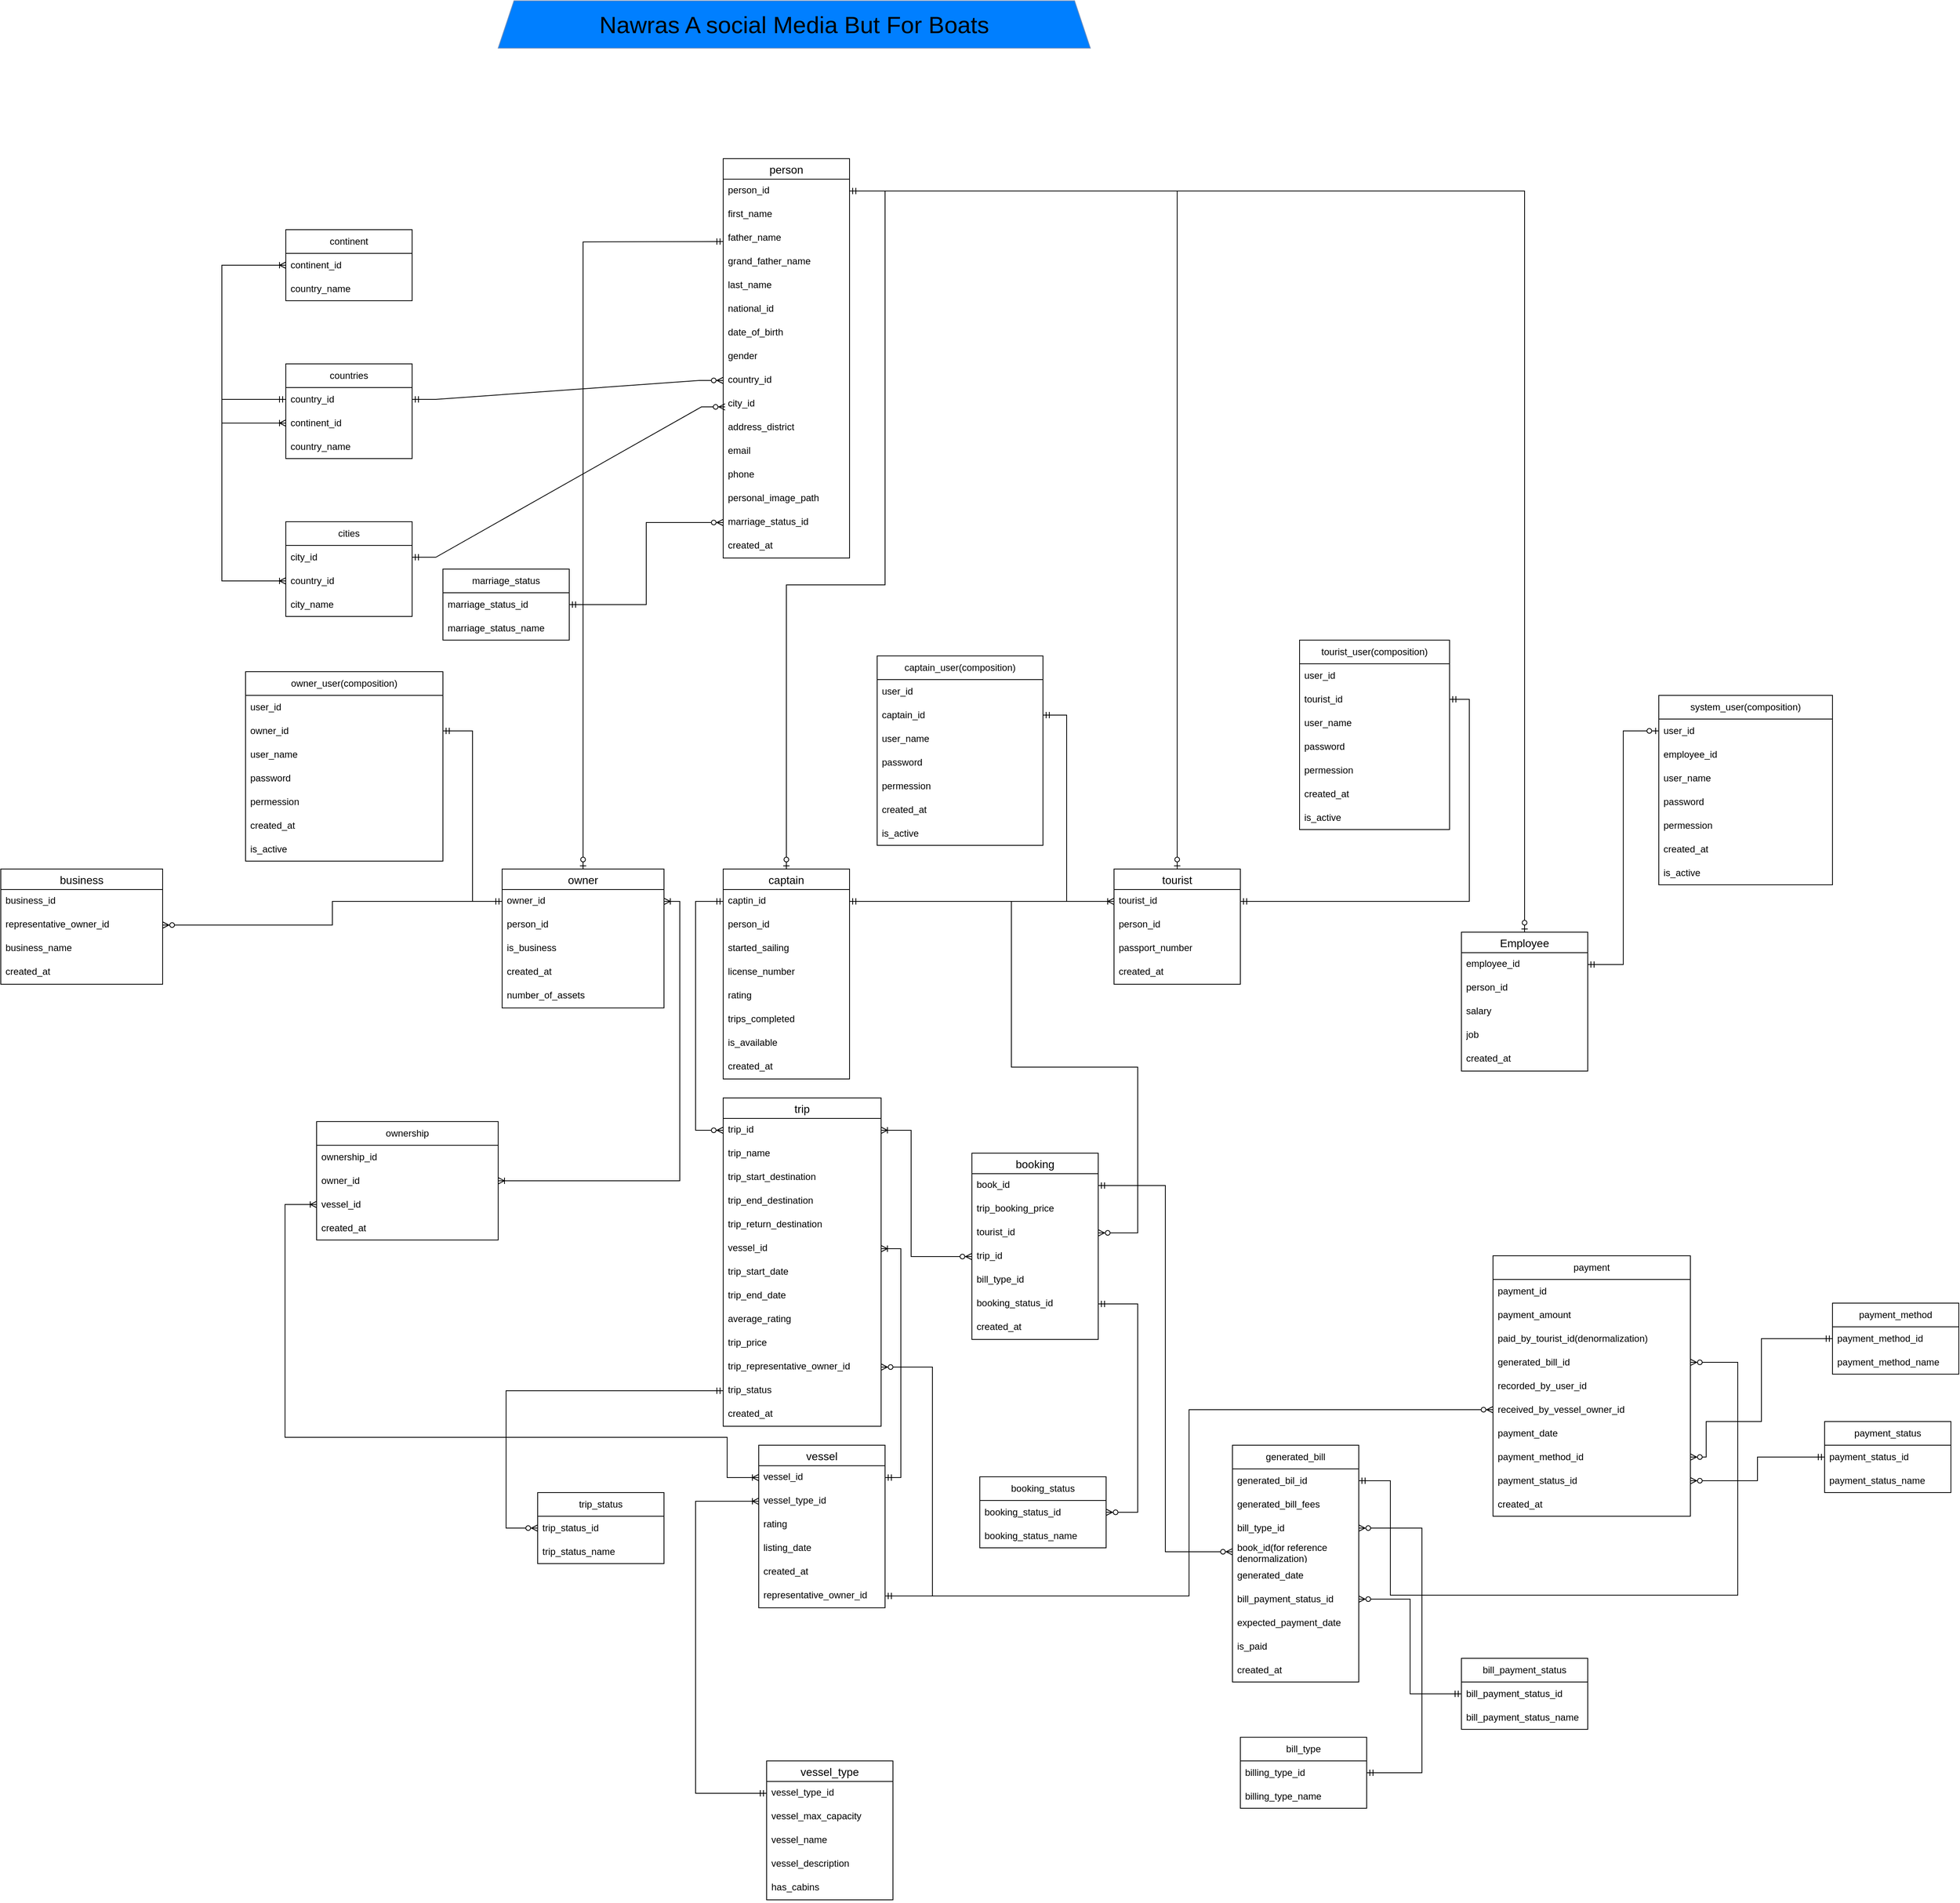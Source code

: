<mxfile version="27.0.5">
  <diagram id="R2lEEEUBdFMjLlhIrx00" name="Page-1">
    <mxGraphModel dx="2031" dy="1786" grid="1" gridSize="10" guides="1" tooltips="1" connect="1" arrows="1" fold="1" page="1" pageScale="1" pageWidth="850" pageHeight="1100" math="0" shadow="0" extFonts="Permanent Marker^https://fonts.googleapis.com/css?family=Permanent+Marker">
      <root>
        <mxCell id="0" />
        <mxCell id="1" parent="0" />
        <mxCell id="HHATTJ-HeGNcn0RdRBqj-6" value="captain" style="swimlane;fontStyle=0;childLayout=stackLayout;horizontal=1;startSize=26;horizontalStack=0;resizeParent=1;resizeParentMax=0;resizeLast=0;collapsible=1;marginBottom=0;align=center;fontSize=14;" parent="1" vertex="1">
          <mxGeometry x="355" y="480" width="160" height="266" as="geometry" />
        </mxCell>
        <mxCell id="HHATTJ-HeGNcn0RdRBqj-7" value="captin_id" style="text;strokeColor=none;fillColor=none;spacingLeft=4;spacingRight=4;overflow=hidden;rotatable=0;points=[[0,0.5],[1,0.5]];portConstraint=eastwest;fontSize=12;whiteSpace=wrap;html=1;" parent="HHATTJ-HeGNcn0RdRBqj-6" vertex="1">
          <mxGeometry y="26" width="160" height="30" as="geometry" />
        </mxCell>
        <mxCell id="HHATTJ-HeGNcn0RdRBqj-9" value="person_id" style="text;strokeColor=none;fillColor=none;spacingLeft=4;spacingRight=4;overflow=hidden;rotatable=0;points=[[0,0.5],[1,0.5]];portConstraint=eastwest;fontSize=12;whiteSpace=wrap;html=1;" parent="HHATTJ-HeGNcn0RdRBqj-6" vertex="1">
          <mxGeometry y="56" width="160" height="30" as="geometry" />
        </mxCell>
        <mxCell id="HHATTJ-HeGNcn0RdRBqj-8" value="started_sailing" style="text;strokeColor=none;fillColor=none;spacingLeft=4;spacingRight=4;overflow=hidden;rotatable=0;points=[[0,0.5],[1,0.5]];portConstraint=eastwest;fontSize=12;whiteSpace=wrap;html=1;" parent="HHATTJ-HeGNcn0RdRBqj-6" vertex="1">
          <mxGeometry y="86" width="160" height="30" as="geometry" />
        </mxCell>
        <mxCell id="hLHGzmR7AZilw9lNhl2E-2" value="license_number" style="text;strokeColor=none;fillColor=none;spacingLeft=4;spacingRight=4;overflow=hidden;rotatable=0;points=[[0,0.5],[1,0.5]];portConstraint=eastwest;fontSize=12;whiteSpace=wrap;html=1;" parent="HHATTJ-HeGNcn0RdRBqj-6" vertex="1">
          <mxGeometry y="116" width="160" height="30" as="geometry" />
        </mxCell>
        <mxCell id="hLHGzmR7AZilw9lNhl2E-3" value="rating" style="text;strokeColor=none;fillColor=none;spacingLeft=4;spacingRight=4;overflow=hidden;rotatable=0;points=[[0,0.5],[1,0.5]];portConstraint=eastwest;fontSize=12;whiteSpace=wrap;html=1;" parent="HHATTJ-HeGNcn0RdRBqj-6" vertex="1">
          <mxGeometry y="146" width="160" height="30" as="geometry" />
        </mxCell>
        <mxCell id="hLHGzmR7AZilw9lNhl2E-4" value="trips_completed" style="text;strokeColor=none;fillColor=none;spacingLeft=4;spacingRight=4;overflow=hidden;rotatable=0;points=[[0,0.5],[1,0.5]];portConstraint=eastwest;fontSize=12;whiteSpace=wrap;html=1;" parent="HHATTJ-HeGNcn0RdRBqj-6" vertex="1">
          <mxGeometry y="176" width="160" height="30" as="geometry" />
        </mxCell>
        <mxCell id="hLHGzmR7AZilw9lNhl2E-5" value="is_available" style="text;strokeColor=none;fillColor=none;spacingLeft=4;spacingRight=4;overflow=hidden;rotatable=0;points=[[0,0.5],[1,0.5]];portConstraint=eastwest;fontSize=12;whiteSpace=wrap;html=1;" parent="HHATTJ-HeGNcn0RdRBqj-6" vertex="1">
          <mxGeometry y="206" width="160" height="30" as="geometry" />
        </mxCell>
        <mxCell id="s5jnbsHXR2pU9IoYOkH4-125" value="created_at" style="text;strokeColor=none;fillColor=none;spacingLeft=4;spacingRight=4;overflow=hidden;rotatable=0;points=[[0,0.5],[1,0.5]];portConstraint=eastwest;fontSize=12;whiteSpace=wrap;html=1;" parent="HHATTJ-HeGNcn0RdRBqj-6" vertex="1">
          <mxGeometry y="236" width="160" height="30" as="geometry" />
        </mxCell>
        <mxCell id="HHATTJ-HeGNcn0RdRBqj-10" value="tourist" style="swimlane;fontStyle=0;childLayout=stackLayout;horizontal=1;startSize=26;horizontalStack=0;resizeParent=1;resizeParentMax=0;resizeLast=0;collapsible=1;marginBottom=0;align=center;fontSize=14;" parent="1" vertex="1">
          <mxGeometry x="850" y="480" width="160" height="146" as="geometry" />
        </mxCell>
        <mxCell id="HHATTJ-HeGNcn0RdRBqj-11" value="tourist_id" style="text;strokeColor=none;fillColor=none;spacingLeft=4;spacingRight=4;overflow=hidden;rotatable=0;points=[[0,0.5],[1,0.5]];portConstraint=eastwest;fontSize=12;whiteSpace=wrap;html=1;" parent="HHATTJ-HeGNcn0RdRBqj-10" vertex="1">
          <mxGeometry y="26" width="160" height="30" as="geometry" />
        </mxCell>
        <mxCell id="HHATTJ-HeGNcn0RdRBqj-12" value="person_id" style="text;strokeColor=none;fillColor=none;spacingLeft=4;spacingRight=4;overflow=hidden;rotatable=0;points=[[0,0.5],[1,0.5]];portConstraint=eastwest;fontSize=12;whiteSpace=wrap;html=1;" parent="HHATTJ-HeGNcn0RdRBqj-10" vertex="1">
          <mxGeometry y="56" width="160" height="30" as="geometry" />
        </mxCell>
        <mxCell id="HHATTJ-HeGNcn0RdRBqj-13" value="passport_number" style="text;strokeColor=none;fillColor=none;spacingLeft=4;spacingRight=4;overflow=hidden;rotatable=0;points=[[0,0.5],[1,0.5]];portConstraint=eastwest;fontSize=12;whiteSpace=wrap;html=1;" parent="HHATTJ-HeGNcn0RdRBqj-10" vertex="1">
          <mxGeometry y="86" width="160" height="30" as="geometry" />
        </mxCell>
        <mxCell id="s5jnbsHXR2pU9IoYOkH4-126" value="created_at" style="text;strokeColor=none;fillColor=none;spacingLeft=4;spacingRight=4;overflow=hidden;rotatable=0;points=[[0,0.5],[1,0.5]];portConstraint=eastwest;fontSize=12;whiteSpace=wrap;html=1;" parent="HHATTJ-HeGNcn0RdRBqj-10" vertex="1">
          <mxGeometry y="116" width="160" height="30" as="geometry" />
        </mxCell>
        <mxCell id="HHATTJ-HeGNcn0RdRBqj-14" value="owner" style="swimlane;fontStyle=0;childLayout=stackLayout;horizontal=1;startSize=26;horizontalStack=0;resizeParent=1;resizeParentMax=0;resizeLast=0;collapsible=1;marginBottom=0;align=center;fontSize=14;" parent="1" vertex="1">
          <mxGeometry x="75" y="480" width="205" height="176" as="geometry" />
        </mxCell>
        <mxCell id="HHATTJ-HeGNcn0RdRBqj-15" value="owner_id" style="text;strokeColor=none;fillColor=none;spacingLeft=4;spacingRight=4;overflow=hidden;rotatable=0;points=[[0,0.5],[1,0.5]];portConstraint=eastwest;fontSize=12;whiteSpace=wrap;html=1;" parent="HHATTJ-HeGNcn0RdRBqj-14" vertex="1">
          <mxGeometry y="26" width="205" height="30" as="geometry" />
        </mxCell>
        <mxCell id="HHATTJ-HeGNcn0RdRBqj-16" value="person_id" style="text;strokeColor=none;fillColor=none;spacingLeft=4;spacingRight=4;overflow=hidden;rotatable=0;points=[[0,0.5],[1,0.5]];portConstraint=eastwest;fontSize=12;whiteSpace=wrap;html=1;" parent="HHATTJ-HeGNcn0RdRBqj-14" vertex="1">
          <mxGeometry y="56" width="205" height="30" as="geometry" />
        </mxCell>
        <mxCell id="QBt1ypuRMRU6PEcRnHK_-4" value="is_business" style="text;strokeColor=none;fillColor=none;spacingLeft=4;spacingRight=4;overflow=hidden;rotatable=0;points=[[0,0.5],[1,0.5]];portConstraint=eastwest;fontSize=12;whiteSpace=wrap;html=1;" parent="HHATTJ-HeGNcn0RdRBqj-14" vertex="1">
          <mxGeometry y="86" width="205" height="30" as="geometry" />
        </mxCell>
        <mxCell id="s5jnbsHXR2pU9IoYOkH4-123" value="created_at" style="text;strokeColor=none;fillColor=none;spacingLeft=4;spacingRight=4;overflow=hidden;rotatable=0;points=[[0,0.5],[1,0.5]];portConstraint=eastwest;fontSize=12;whiteSpace=wrap;html=1;" parent="HHATTJ-HeGNcn0RdRBqj-14" vertex="1">
          <mxGeometry y="116" width="205" height="30" as="geometry" />
        </mxCell>
        <mxCell id="s5jnbsHXR2pU9IoYOkH4-143" value="number_of_assets" style="text;strokeColor=none;fillColor=none;spacingLeft=4;spacingRight=4;overflow=hidden;rotatable=0;points=[[0,0.5],[1,0.5]];portConstraint=eastwest;fontSize=12;whiteSpace=wrap;html=1;" parent="HHATTJ-HeGNcn0RdRBqj-14" vertex="1">
          <mxGeometry y="146" width="205" height="30" as="geometry" />
        </mxCell>
        <mxCell id="HHATTJ-HeGNcn0RdRBqj-18" value="trip" style="swimlane;fontStyle=0;childLayout=stackLayout;horizontal=1;startSize=26;horizontalStack=0;resizeParent=1;resizeParentMax=0;resizeLast=0;collapsible=1;marginBottom=0;align=center;fontSize=14;" parent="1" vertex="1">
          <mxGeometry x="355" y="770" width="200" height="416" as="geometry" />
        </mxCell>
        <mxCell id="HHATTJ-HeGNcn0RdRBqj-19" value="trip_id" style="text;strokeColor=none;fillColor=none;spacingLeft=4;spacingRight=4;overflow=hidden;rotatable=0;points=[[0,0.5],[1,0.5]];portConstraint=eastwest;fontSize=12;whiteSpace=wrap;html=1;" parent="HHATTJ-HeGNcn0RdRBqj-18" vertex="1">
          <mxGeometry y="26" width="200" height="30" as="geometry" />
        </mxCell>
        <mxCell id="HHATTJ-HeGNcn0RdRBqj-20" value="trip_name" style="text;strokeColor=none;fillColor=none;spacingLeft=4;spacingRight=4;overflow=hidden;rotatable=0;points=[[0,0.5],[1,0.5]];portConstraint=eastwest;fontSize=12;whiteSpace=wrap;html=1;" parent="HHATTJ-HeGNcn0RdRBqj-18" vertex="1">
          <mxGeometry y="56" width="200" height="30" as="geometry" />
        </mxCell>
        <mxCell id="QBt1ypuRMRU6PEcRnHK_-14" value="trip_start_destination" style="text;strokeColor=none;fillColor=none;spacingLeft=4;spacingRight=4;overflow=hidden;rotatable=0;points=[[0,0.5],[1,0.5]];portConstraint=eastwest;fontSize=12;whiteSpace=wrap;html=1;" parent="HHATTJ-HeGNcn0RdRBqj-18" vertex="1">
          <mxGeometry y="86" width="200" height="30" as="geometry" />
        </mxCell>
        <mxCell id="QBt1ypuRMRU6PEcRnHK_-15" value="trip_end_destination" style="text;strokeColor=none;fillColor=none;spacingLeft=4;spacingRight=4;overflow=hidden;rotatable=0;points=[[0,0.5],[1,0.5]];portConstraint=eastwest;fontSize=12;whiteSpace=wrap;html=1;" parent="HHATTJ-HeGNcn0RdRBqj-18" vertex="1">
          <mxGeometry y="116" width="200" height="30" as="geometry" />
        </mxCell>
        <mxCell id="QBt1ypuRMRU6PEcRnHK_-18" value="trip_return_destination" style="text;strokeColor=none;fillColor=none;spacingLeft=4;spacingRight=4;overflow=hidden;rotatable=0;points=[[0,0.5],[1,0.5]];portConstraint=eastwest;fontSize=12;whiteSpace=wrap;html=1;" parent="HHATTJ-HeGNcn0RdRBqj-18" vertex="1">
          <mxGeometry y="146" width="200" height="30" as="geometry" />
        </mxCell>
        <mxCell id="QBt1ypuRMRU6PEcRnHK_-19" value="vessel_id" style="text;strokeColor=none;fillColor=none;spacingLeft=4;spacingRight=4;overflow=hidden;rotatable=0;points=[[0,0.5],[1,0.5]];portConstraint=eastwest;fontSize=12;whiteSpace=wrap;html=1;" parent="HHATTJ-HeGNcn0RdRBqj-18" vertex="1">
          <mxGeometry y="176" width="200" height="30" as="geometry" />
        </mxCell>
        <mxCell id="QBt1ypuRMRU6PEcRnHK_-16" value="trip_start_date" style="text;strokeColor=none;fillColor=none;spacingLeft=4;spacingRight=4;overflow=hidden;rotatable=0;points=[[0,0.5],[1,0.5]];portConstraint=eastwest;fontSize=12;whiteSpace=wrap;html=1;" parent="HHATTJ-HeGNcn0RdRBqj-18" vertex="1">
          <mxGeometry y="206" width="200" height="30" as="geometry" />
        </mxCell>
        <mxCell id="QBt1ypuRMRU6PEcRnHK_-17" value="trip_end_date" style="text;strokeColor=none;fillColor=none;spacingLeft=4;spacingRight=4;overflow=hidden;rotatable=0;points=[[0,0.5],[1,0.5]];portConstraint=eastwest;fontSize=12;whiteSpace=wrap;html=1;" parent="HHATTJ-HeGNcn0RdRBqj-18" vertex="1">
          <mxGeometry y="236" width="200" height="30" as="geometry" />
        </mxCell>
        <mxCell id="HHATTJ-HeGNcn0RdRBqj-21" value="average_rating" style="text;strokeColor=none;fillColor=none;spacingLeft=4;spacingRight=4;overflow=hidden;rotatable=0;points=[[0,0.5],[1,0.5]];portConstraint=eastwest;fontSize=12;whiteSpace=wrap;html=1;" parent="HHATTJ-HeGNcn0RdRBqj-18" vertex="1">
          <mxGeometry y="266" width="200" height="30" as="geometry" />
        </mxCell>
        <mxCell id="QBt1ypuRMRU6PEcRnHK_-21" value="trip_price" style="text;strokeColor=none;fillColor=none;spacingLeft=4;spacingRight=4;overflow=hidden;rotatable=0;points=[[0,0.5],[1,0.5]];portConstraint=eastwest;fontSize=12;whiteSpace=wrap;html=1;" parent="HHATTJ-HeGNcn0RdRBqj-18" vertex="1">
          <mxGeometry y="296" width="200" height="30" as="geometry" />
        </mxCell>
        <mxCell id="s5jnbsHXR2pU9IoYOkH4-62" value="trip_representative_owner_id" style="text;strokeColor=none;fillColor=none;spacingLeft=4;spacingRight=4;overflow=hidden;rotatable=0;points=[[0,0.5],[1,0.5]];portConstraint=eastwest;fontSize=12;whiteSpace=wrap;html=1;" parent="HHATTJ-HeGNcn0RdRBqj-18" vertex="1">
          <mxGeometry y="326" width="200" height="30" as="geometry" />
        </mxCell>
        <mxCell id="s5jnbsHXR2pU9IoYOkH4-64" value="trip_status" style="text;strokeColor=none;fillColor=none;spacingLeft=4;spacingRight=4;overflow=hidden;rotatable=0;points=[[0,0.5],[1,0.5]];portConstraint=eastwest;fontSize=12;whiteSpace=wrap;html=1;" parent="HHATTJ-HeGNcn0RdRBqj-18" vertex="1">
          <mxGeometry y="356" width="200" height="30" as="geometry" />
        </mxCell>
        <mxCell id="s5jnbsHXR2pU9IoYOkH4-131" value="created_at" style="text;strokeColor=none;fillColor=none;spacingLeft=4;spacingRight=4;overflow=hidden;rotatable=0;points=[[0,0.5],[1,0.5]];portConstraint=eastwest;fontSize=12;whiteSpace=wrap;html=1;" parent="HHATTJ-HeGNcn0RdRBqj-18" vertex="1">
          <mxGeometry y="386" width="200" height="30" as="geometry" />
        </mxCell>
        <mxCell id="HHATTJ-HeGNcn0RdRBqj-22" value="vessel" style="swimlane;fontStyle=0;childLayout=stackLayout;horizontal=1;startSize=26;horizontalStack=0;resizeParent=1;resizeParentMax=0;resizeLast=0;collapsible=1;marginBottom=0;align=center;fontSize=14;" parent="1" vertex="1">
          <mxGeometry x="400" y="1210" width="160" height="206" as="geometry" />
        </mxCell>
        <mxCell id="HHATTJ-HeGNcn0RdRBqj-23" value="vessel_id&lt;span style=&quot;white-space: pre;&quot;&gt;&#x9;&lt;/span&gt;" style="text;strokeColor=none;fillColor=none;spacingLeft=4;spacingRight=4;overflow=hidden;rotatable=0;points=[[0,0.5],[1,0.5]];portConstraint=eastwest;fontSize=12;whiteSpace=wrap;html=1;" parent="HHATTJ-HeGNcn0RdRBqj-22" vertex="1">
          <mxGeometry y="26" width="160" height="30" as="geometry" />
        </mxCell>
        <mxCell id="HHATTJ-HeGNcn0RdRBqj-24" value="vessel_type_id" style="text;strokeColor=none;fillColor=none;spacingLeft=4;spacingRight=4;overflow=hidden;rotatable=0;points=[[0,0.5],[1,0.5]];portConstraint=eastwest;fontSize=12;whiteSpace=wrap;html=1;" parent="HHATTJ-HeGNcn0RdRBqj-22" vertex="1">
          <mxGeometry y="56" width="160" height="30" as="geometry" />
        </mxCell>
        <mxCell id="HHATTJ-HeGNcn0RdRBqj-25" value="rating" style="text;strokeColor=none;fillColor=none;spacingLeft=4;spacingRight=4;overflow=hidden;rotatable=0;points=[[0,0.5],[1,0.5]];portConstraint=eastwest;fontSize=12;whiteSpace=wrap;html=1;" parent="HHATTJ-HeGNcn0RdRBqj-22" vertex="1">
          <mxGeometry y="86" width="160" height="30" as="geometry" />
        </mxCell>
        <mxCell id="QBt1ypuRMRU6PEcRnHK_-3" value="listing_date" style="text;strokeColor=none;fillColor=none;spacingLeft=4;spacingRight=4;overflow=hidden;rotatable=0;points=[[0,0.5],[1,0.5]];portConstraint=eastwest;fontSize=12;whiteSpace=wrap;html=1;" parent="HHATTJ-HeGNcn0RdRBqj-22" vertex="1">
          <mxGeometry y="116" width="160" height="30" as="geometry" />
        </mxCell>
        <mxCell id="s5jnbsHXR2pU9IoYOkH4-132" value="created_at" style="text;strokeColor=none;fillColor=none;spacingLeft=4;spacingRight=4;overflow=hidden;rotatable=0;points=[[0,0.5],[1,0.5]];portConstraint=eastwest;fontSize=12;whiteSpace=wrap;html=1;" parent="HHATTJ-HeGNcn0RdRBqj-22" vertex="1">
          <mxGeometry y="146" width="160" height="30" as="geometry" />
        </mxCell>
        <mxCell id="s5jnbsHXR2pU9IoYOkH4-141" value="representative_owner_id" style="text;strokeColor=none;fillColor=none;spacingLeft=4;spacingRight=4;overflow=hidden;rotatable=0;points=[[0,0.5],[1,0.5]];portConstraint=eastwest;fontSize=12;whiteSpace=wrap;html=1;" parent="HHATTJ-HeGNcn0RdRBqj-22" vertex="1">
          <mxGeometry y="176" width="160" height="30" as="geometry" />
        </mxCell>
        <mxCell id="HHATTJ-HeGNcn0RdRBqj-27" value="" style="fontSize=12;html=1;endArrow=ERzeroToOne;startArrow=ERmandOne;rounded=0;entryX=0.5;entryY=0;entryDx=0;entryDy=0;exitX=0;exitY=0.5;exitDx=0;exitDy=0;edgeStyle=orthogonalEdgeStyle;" parent="1" target="HHATTJ-HeGNcn0RdRBqj-14" edge="1">
          <mxGeometry width="100" height="100" relative="1" as="geometry">
            <mxPoint x="355" y="-315" as="sourcePoint" />
            <mxPoint x="230" y="190" as="targetPoint" />
          </mxGeometry>
        </mxCell>
        <mxCell id="HHATTJ-HeGNcn0RdRBqj-28" value="" style="fontSize=12;html=1;endArrow=ERzeroToOne;startArrow=ERmandOne;rounded=0;entryX=0.5;entryY=0;entryDx=0;entryDy=0;edgeStyle=orthogonalEdgeStyle;exitX=1;exitY=0.5;exitDx=0;exitDy=0;" parent="1" source="s5jnbsHXR2pU9IoYOkH4-102" target="HHATTJ-HeGNcn0RdRBqj-10" edge="1">
          <mxGeometry width="100" height="100" relative="1" as="geometry">
            <mxPoint x="530" y="-370" as="sourcePoint" />
            <mxPoint x="260" y="589" as="targetPoint" />
          </mxGeometry>
        </mxCell>
        <mxCell id="HHATTJ-HeGNcn0RdRBqj-29" value="" style="fontSize=12;html=1;endArrow=ERzeroToOne;startArrow=ERmandOne;rounded=0;entryX=0.5;entryY=0;entryDx=0;entryDy=0;edgeStyle=orthogonalEdgeStyle;exitX=1;exitY=0.5;exitDx=0;exitDy=0;" parent="1" source="s5jnbsHXR2pU9IoYOkH4-102" target="HHATTJ-HeGNcn0RdRBqj-6" edge="1">
          <mxGeometry width="100" height="100" relative="1" as="geometry">
            <mxPoint x="540" y="-340" as="sourcePoint" />
            <mxPoint x="500" y="519" as="targetPoint" />
            <Array as="points">
              <mxPoint x="560" y="-379" />
              <mxPoint x="560" y="120" />
              <mxPoint x="435" y="120" />
            </Array>
          </mxGeometry>
        </mxCell>
        <mxCell id="HHATTJ-HeGNcn0RdRBqj-38" value="" style="edgeStyle=orthogonalEdgeStyle;fontSize=12;html=1;endArrow=ERoneToMany;startArrow=ERmandOne;rounded=0;entryX=1;entryY=0.5;entryDx=0;entryDy=0;exitX=1;exitY=0.5;exitDx=0;exitDy=0;" parent="1" source="HHATTJ-HeGNcn0RdRBqj-23" target="QBt1ypuRMRU6PEcRnHK_-19" edge="1">
          <mxGeometry width="100" height="100" relative="1" as="geometry">
            <mxPoint x="600" y="1020" as="sourcePoint" />
            <mxPoint x="700" y="920" as="targetPoint" />
            <Array as="points">
              <mxPoint x="580" y="1251" />
              <mxPoint x="580" y="961" />
            </Array>
          </mxGeometry>
        </mxCell>
        <mxCell id="HHATTJ-HeGNcn0RdRBqj-42" value="" style="edgeStyle=orthogonalEdgeStyle;fontSize=12;html=1;endArrow=ERzeroToMany;startArrow=ERmandOne;rounded=0;entryX=0;entryY=0.5;entryDx=0;entryDy=0;exitX=0;exitY=0.5;exitDx=0;exitDy=0;" parent="1" source="HHATTJ-HeGNcn0RdRBqj-7" target="HHATTJ-HeGNcn0RdRBqj-19" edge="1">
          <mxGeometry width="100" height="100" relative="1" as="geometry">
            <mxPoint x="180" y="770" as="sourcePoint" />
            <mxPoint x="280" y="670" as="targetPoint" />
            <Array as="points">
              <mxPoint x="320" y="521" />
              <mxPoint x="320" y="811" />
            </Array>
          </mxGeometry>
        </mxCell>
        <mxCell id="HHATTJ-HeGNcn0RdRBqj-44" value="" style="edgeStyle=orthogonalEdgeStyle;fontSize=12;html=1;endArrow=ERoneToMany;startArrow=ERzeroToMany;rounded=0;entryX=0;entryY=0.5;entryDx=0;entryDy=0;exitX=1;exitY=0.5;exitDx=0;exitDy=0;" parent="1" source="QBt1ypuRMRU6PEcRnHK_-24" target="HHATTJ-HeGNcn0RdRBqj-11" edge="1">
          <mxGeometry width="100" height="100" relative="1" as="geometry">
            <mxPoint x="730" y="780" as="sourcePoint" />
            <mxPoint x="520" y="650" as="targetPoint" />
            <Array as="points">
              <mxPoint x="880" y="941" />
              <mxPoint x="880" y="731" />
              <mxPoint x="720" y="731" />
              <mxPoint x="720" y="521" />
            </Array>
          </mxGeometry>
        </mxCell>
        <mxCell id="HHATTJ-HeGNcn0RdRBqj-45" value="" style="edgeStyle=orthogonalEdgeStyle;fontSize=12;html=1;endArrow=ERoneToMany;startArrow=ERzeroToMany;rounded=0;entryX=1;entryY=0.5;entryDx=0;entryDy=0;exitX=0;exitY=0.5;exitDx=0;exitDy=0;" parent="1" source="QBt1ypuRMRU6PEcRnHK_-25" target="HHATTJ-HeGNcn0RdRBqj-19" edge="1">
          <mxGeometry width="100" height="100" relative="1" as="geometry">
            <mxPoint x="630" y="900" as="sourcePoint" />
            <mxPoint x="565" y="590" as="targetPoint" />
            <Array as="points">
              <mxPoint x="593" y="971" />
              <mxPoint x="593" y="811" />
            </Array>
          </mxGeometry>
        </mxCell>
        <mxCell id="hLHGzmR7AZilw9lNhl2E-17" value="ownership" style="swimlane;fontStyle=0;childLayout=stackLayout;horizontal=1;startSize=30;horizontalStack=0;resizeParent=1;resizeParentMax=0;resizeLast=0;collapsible=1;marginBottom=0;whiteSpace=wrap;html=1;" parent="1" vertex="1">
          <mxGeometry x="-160" y="800.0" width="230" height="150" as="geometry">
            <mxRectangle x="-20" y="480" width="90" height="30" as="alternateBounds" />
          </mxGeometry>
        </mxCell>
        <mxCell id="hLHGzmR7AZilw9lNhl2E-18" value="ownership_id" style="text;strokeColor=none;fillColor=none;align=left;verticalAlign=middle;spacingLeft=4;spacingRight=4;overflow=hidden;points=[[0,0.5],[1,0.5]];portConstraint=eastwest;rotatable=0;whiteSpace=wrap;html=1;" parent="hLHGzmR7AZilw9lNhl2E-17" vertex="1">
          <mxGeometry y="30" width="230" height="30" as="geometry" />
        </mxCell>
        <mxCell id="hLHGzmR7AZilw9lNhl2E-19" value="owner_id" style="text;strokeColor=none;fillColor=none;align=left;verticalAlign=middle;spacingLeft=4;spacingRight=4;overflow=hidden;points=[[0,0.5],[1,0.5]];portConstraint=eastwest;rotatable=0;whiteSpace=wrap;html=1;" parent="hLHGzmR7AZilw9lNhl2E-17" vertex="1">
          <mxGeometry y="60" width="230" height="30" as="geometry" />
        </mxCell>
        <mxCell id="hLHGzmR7AZilw9lNhl2E-20" value="vessel_id" style="text;strokeColor=none;fillColor=none;align=left;verticalAlign=middle;spacingLeft=4;spacingRight=4;overflow=hidden;points=[[0,0.5],[1,0.5]];portConstraint=eastwest;rotatable=0;whiteSpace=wrap;html=1;" parent="hLHGzmR7AZilw9lNhl2E-17" vertex="1">
          <mxGeometry y="90" width="230" height="30" as="geometry" />
        </mxCell>
        <mxCell id="s5jnbsHXR2pU9IoYOkH4-130" value="created_at" style="text;strokeColor=none;fillColor=none;align=left;verticalAlign=middle;spacingLeft=4;spacingRight=4;overflow=hidden;points=[[0,0.5],[1,0.5]];portConstraint=eastwest;rotatable=0;whiteSpace=wrap;html=1;" parent="hLHGzmR7AZilw9lNhl2E-17" vertex="1">
          <mxGeometry y="120" width="230" height="30" as="geometry" />
        </mxCell>
        <mxCell id="hLHGzmR7AZilw9lNhl2E-21" value="" style="edgeStyle=orthogonalEdgeStyle;fontSize=12;html=1;endArrow=ERoneToMany;startArrow=ERoneToMany;rounded=0;entryX=1;entryY=0.5;entryDx=0;entryDy=0;exitX=1;exitY=0.5;exitDx=0;exitDy=0;" parent="1" source="hLHGzmR7AZilw9lNhl2E-19" target="HHATTJ-HeGNcn0RdRBqj-15" edge="1">
          <mxGeometry width="100" height="100" relative="1" as="geometry">
            <mxPoint x="-330" y="690" as="sourcePoint" />
            <mxPoint x="-240" y="690" as="targetPoint" />
            <Array as="points">
              <mxPoint x="300" y="875" />
              <mxPoint x="300" y="521" />
            </Array>
          </mxGeometry>
        </mxCell>
        <mxCell id="hLHGzmR7AZilw9lNhl2E-28" value="vessel_type" style="swimlane;fontStyle=0;childLayout=stackLayout;horizontal=1;startSize=26;horizontalStack=0;resizeParent=1;resizeParentMax=0;resizeLast=0;collapsible=1;marginBottom=0;align=center;fontSize=14;" parent="1" vertex="1">
          <mxGeometry x="410" y="1610" width="160" height="176" as="geometry" />
        </mxCell>
        <mxCell id="hLHGzmR7AZilw9lNhl2E-29" value="vessel_type_id&lt;span style=&quot;white-space: pre;&quot;&gt;&#x9;&lt;/span&gt;" style="text;strokeColor=none;fillColor=none;spacingLeft=4;spacingRight=4;overflow=hidden;rotatable=0;points=[[0,0.5],[1,0.5]];portConstraint=eastwest;fontSize=12;whiteSpace=wrap;html=1;" parent="hLHGzmR7AZilw9lNhl2E-28" vertex="1">
          <mxGeometry y="26" width="160" height="30" as="geometry" />
        </mxCell>
        <mxCell id="hLHGzmR7AZilw9lNhl2E-30" value="vessel_max_capacity" style="text;strokeColor=none;fillColor=none;spacingLeft=4;spacingRight=4;overflow=hidden;rotatable=0;points=[[0,0.5],[1,0.5]];portConstraint=eastwest;fontSize=12;whiteSpace=wrap;html=1;" parent="hLHGzmR7AZilw9lNhl2E-28" vertex="1">
          <mxGeometry y="56" width="160" height="30" as="geometry" />
        </mxCell>
        <mxCell id="hLHGzmR7AZilw9lNhl2E-31" value="vessel_name" style="text;strokeColor=none;fillColor=none;spacingLeft=4;spacingRight=4;overflow=hidden;rotatable=0;points=[[0,0.5],[1,0.5]];portConstraint=eastwest;fontSize=12;whiteSpace=wrap;html=1;" parent="hLHGzmR7AZilw9lNhl2E-28" vertex="1">
          <mxGeometry y="86" width="160" height="30" as="geometry" />
        </mxCell>
        <mxCell id="hLHGzmR7AZilw9lNhl2E-43" value="vessel_description" style="text;strokeColor=none;fillColor=none;spacingLeft=4;spacingRight=4;overflow=hidden;rotatable=0;points=[[0,0.5],[1,0.5]];portConstraint=eastwest;fontSize=12;whiteSpace=wrap;html=1;" parent="hLHGzmR7AZilw9lNhl2E-28" vertex="1">
          <mxGeometry y="116" width="160" height="30" as="geometry" />
        </mxCell>
        <mxCell id="hLHGzmR7AZilw9lNhl2E-44" value="has_cabins" style="text;strokeColor=none;fillColor=none;spacingLeft=4;spacingRight=4;overflow=hidden;rotatable=0;points=[[0,0.5],[1,0.5]];portConstraint=eastwest;fontSize=12;whiteSpace=wrap;html=1;" parent="hLHGzmR7AZilw9lNhl2E-28" vertex="1">
          <mxGeometry y="146" width="160" height="30" as="geometry" />
        </mxCell>
        <mxCell id="hLHGzmR7AZilw9lNhl2E-32" value="countries" style="swimlane;fontStyle=0;childLayout=stackLayout;horizontal=1;startSize=30;horizontalStack=0;resizeParent=1;resizeParentMax=0;resizeLast=0;collapsible=1;marginBottom=0;whiteSpace=wrap;html=1;" parent="1" vertex="1">
          <mxGeometry x="-199" y="-160" width="160" height="120" as="geometry" />
        </mxCell>
        <mxCell id="hLHGzmR7AZilw9lNhl2E-33" value="country_id" style="text;strokeColor=none;fillColor=none;align=left;verticalAlign=middle;spacingLeft=4;spacingRight=4;overflow=hidden;points=[[0,0.5],[1,0.5]];portConstraint=eastwest;rotatable=0;whiteSpace=wrap;html=1;" parent="hLHGzmR7AZilw9lNhl2E-32" vertex="1">
          <mxGeometry y="30" width="160" height="30" as="geometry" />
        </mxCell>
        <mxCell id="hLHGzmR7AZilw9lNhl2E-34" value="continent_id" style="text;strokeColor=none;fillColor=none;align=left;verticalAlign=middle;spacingLeft=4;spacingRight=4;overflow=hidden;points=[[0,0.5],[1,0.5]];portConstraint=eastwest;rotatable=0;whiteSpace=wrap;html=1;" parent="hLHGzmR7AZilw9lNhl2E-32" vertex="1">
          <mxGeometry y="60" width="160" height="30" as="geometry" />
        </mxCell>
        <mxCell id="s5jnbsHXR2pU9IoYOkH4-83" value="country_name" style="text;strokeColor=none;fillColor=none;align=left;verticalAlign=middle;spacingLeft=4;spacingRight=4;overflow=hidden;points=[[0,0.5],[1,0.5]];portConstraint=eastwest;rotatable=0;whiteSpace=wrap;html=1;" parent="hLHGzmR7AZilw9lNhl2E-32" vertex="1">
          <mxGeometry y="90" width="160" height="30" as="geometry" />
        </mxCell>
        <mxCell id="hLHGzmR7AZilw9lNhl2E-35" value="cities" style="swimlane;fontStyle=0;childLayout=stackLayout;horizontal=1;startSize=30;horizontalStack=0;resizeParent=1;resizeParentMax=0;resizeLast=0;collapsible=1;marginBottom=0;whiteSpace=wrap;html=1;" parent="1" vertex="1">
          <mxGeometry x="-199" y="40" width="160" height="120" as="geometry" />
        </mxCell>
        <mxCell id="hLHGzmR7AZilw9lNhl2E-36" value="city_id" style="text;strokeColor=none;fillColor=none;align=left;verticalAlign=middle;spacingLeft=4;spacingRight=4;overflow=hidden;points=[[0,0.5],[1,0.5]];portConstraint=eastwest;rotatable=0;whiteSpace=wrap;html=1;" parent="hLHGzmR7AZilw9lNhl2E-35" vertex="1">
          <mxGeometry y="30" width="160" height="30" as="geometry" />
        </mxCell>
        <mxCell id="hLHGzmR7AZilw9lNhl2E-38" value="country_id" style="text;strokeColor=none;fillColor=none;align=left;verticalAlign=middle;spacingLeft=4;spacingRight=4;overflow=hidden;points=[[0,0.5],[1,0.5]];portConstraint=eastwest;rotatable=0;whiteSpace=wrap;html=1;" parent="hLHGzmR7AZilw9lNhl2E-35" vertex="1">
          <mxGeometry y="60" width="160" height="30" as="geometry" />
        </mxCell>
        <mxCell id="hLHGzmR7AZilw9lNhl2E-37" value="city_name" style="text;strokeColor=none;fillColor=none;align=left;verticalAlign=middle;spacingLeft=4;spacingRight=4;overflow=hidden;points=[[0,0.5],[1,0.5]];portConstraint=eastwest;rotatable=0;whiteSpace=wrap;html=1;" parent="hLHGzmR7AZilw9lNhl2E-35" vertex="1">
          <mxGeometry y="90" width="160" height="30" as="geometry" />
        </mxCell>
        <mxCell id="hLHGzmR7AZilw9lNhl2E-39" value="" style="edgeStyle=orthogonalEdgeStyle;fontSize=12;html=1;endArrow=ERoneToMany;startArrow=ERmandOne;rounded=0;entryX=0;entryY=0.5;entryDx=0;entryDy=0;exitX=0;exitY=0.5;exitDx=0;exitDy=0;" parent="1" source="hLHGzmR7AZilw9lNhl2E-33" target="hLHGzmR7AZilw9lNhl2E-38" edge="1">
          <mxGeometry width="100" height="100" relative="1" as="geometry">
            <mxPoint x="-310" y="-30" as="sourcePoint" />
            <mxPoint x="-250" y="-10" as="targetPoint" />
            <Array as="points">
              <mxPoint x="-280" y="-115" />
              <mxPoint x="-280" y="115" />
            </Array>
          </mxGeometry>
        </mxCell>
        <mxCell id="hLHGzmR7AZilw9lNhl2E-41" value="" style="edgeStyle=entityRelationEdgeStyle;fontSize=12;html=1;endArrow=ERzeroToMany;startArrow=ERmandOne;rounded=0;entryX=0;entryY=0.5;entryDx=0;entryDy=0;exitX=1;exitY=0.5;exitDx=0;exitDy=0;" parent="1" source="hLHGzmR7AZilw9lNhl2E-33" target="s5jnbsHXR2pU9IoYOkH4-110" edge="1">
          <mxGeometry width="100" height="100" relative="1" as="geometry">
            <mxPoint x="-10" y="-80" as="sourcePoint" />
            <mxPoint x="355" y="-135" as="targetPoint" />
          </mxGeometry>
        </mxCell>
        <mxCell id="hLHGzmR7AZilw9lNhl2E-42" value="" style="edgeStyle=entityRelationEdgeStyle;fontSize=12;html=1;endArrow=ERzeroToMany;startArrow=ERmandOne;rounded=0;entryX=0.015;entryY=0.618;entryDx=0;entryDy=0;exitX=1;exitY=0.5;exitDx=0;exitDy=0;entryPerimeter=0;" parent="1" source="hLHGzmR7AZilw9lNhl2E-36" target="s5jnbsHXR2pU9IoYOkH4-111" edge="1">
          <mxGeometry width="100" height="100" relative="1" as="geometry">
            <mxPoint x="30" y="190" as="sourcePoint" />
            <mxPoint x="355" y="-105" as="targetPoint" />
          </mxGeometry>
        </mxCell>
        <mxCell id="hLHGzmR7AZilw9lNhl2E-45" value="" style="edgeStyle=orthogonalEdgeStyle;fontSize=12;html=1;endArrow=ERoneToMany;startArrow=ERmandOne;rounded=0;exitX=0;exitY=0.5;exitDx=0;exitDy=0;entryX=0;entryY=0.5;entryDx=0;entryDy=0;" parent="1" source="hLHGzmR7AZilw9lNhl2E-29" target="HHATTJ-HeGNcn0RdRBqj-24" edge="1">
          <mxGeometry width="100" height="100" relative="1" as="geometry">
            <mxPoint y="1280" as="sourcePoint" />
            <mxPoint x="100" y="1180" as="targetPoint" />
            <Array as="points">
              <mxPoint x="320" y="1651" />
              <mxPoint x="320" y="1281" />
            </Array>
          </mxGeometry>
        </mxCell>
        <mxCell id="wj7jRDzwwXtkHfWdds-j-1" value="&lt;font style=&quot;font-size: 30px;&quot;&gt;Nawras A social Media But For Boats&lt;/font&gt;" style="shape=trapezoid;perimeter=trapezoidPerimeter;whiteSpace=wrap;html=1;fixedSize=1;fillColor=#007FFF;strokeColor=#6c8ebf;" parent="1" vertex="1">
          <mxGeometry x="70" y="-620" width="750" height="60" as="geometry" />
        </mxCell>
        <mxCell id="QBt1ypuRMRU6PEcRnHK_-2" value="" style="edgeStyle=orthogonalEdgeStyle;fontSize=12;html=1;endArrow=ERoneToMany;startArrow=ERoneToMany;rounded=0;entryX=0;entryY=0.5;entryDx=0;entryDy=0;exitX=0;exitY=0.5;exitDx=0;exitDy=0;" parent="1" source="HHATTJ-HeGNcn0RdRBqj-23" target="hLHGzmR7AZilw9lNhl2E-20" edge="1">
          <mxGeometry width="100" height="100" relative="1" as="geometry">
            <mxPoint x="-285" y="1154" as="sourcePoint" />
            <mxPoint x="-280" y="800" as="targetPoint" />
            <Array as="points">
              <mxPoint x="360" y="1251" />
              <mxPoint x="360" y="1200" />
              <mxPoint x="-200" y="1200" />
              <mxPoint x="-200" y="905" />
            </Array>
          </mxGeometry>
        </mxCell>
        <mxCell id="QBt1ypuRMRU6PEcRnHK_-6" value="business" style="swimlane;fontStyle=0;childLayout=stackLayout;horizontal=1;startSize=26;horizontalStack=0;resizeParent=1;resizeParentMax=0;resizeLast=0;collapsible=1;marginBottom=0;align=center;fontSize=14;" parent="1" vertex="1">
          <mxGeometry x="-560" y="480" width="205" height="146" as="geometry" />
        </mxCell>
        <mxCell id="QBt1ypuRMRU6PEcRnHK_-7" value="business_id" style="text;strokeColor=none;fillColor=none;spacingLeft=4;spacingRight=4;overflow=hidden;rotatable=0;points=[[0,0.5],[1,0.5]];portConstraint=eastwest;fontSize=12;whiteSpace=wrap;html=1;" parent="QBt1ypuRMRU6PEcRnHK_-6" vertex="1">
          <mxGeometry y="26" width="205" height="30" as="geometry" />
        </mxCell>
        <mxCell id="QBt1ypuRMRU6PEcRnHK_-8" value="representative_owner_id" style="text;strokeColor=none;fillColor=none;spacingLeft=4;spacingRight=4;overflow=hidden;rotatable=0;points=[[0,0.5],[1,0.5]];portConstraint=eastwest;fontSize=12;whiteSpace=wrap;html=1;" parent="QBt1ypuRMRU6PEcRnHK_-6" vertex="1">
          <mxGeometry y="56" width="205" height="30" as="geometry" />
        </mxCell>
        <mxCell id="QBt1ypuRMRU6PEcRnHK_-11" value="business_name" style="text;strokeColor=none;fillColor=none;spacingLeft=4;spacingRight=4;overflow=hidden;rotatable=0;points=[[0,0.5],[1,0.5]];portConstraint=eastwest;fontSize=12;whiteSpace=wrap;html=1;" parent="QBt1ypuRMRU6PEcRnHK_-6" vertex="1">
          <mxGeometry y="86" width="205" height="30" as="geometry" />
        </mxCell>
        <mxCell id="s5jnbsHXR2pU9IoYOkH4-124" value="created_at" style="text;strokeColor=none;fillColor=none;spacingLeft=4;spacingRight=4;overflow=hidden;rotatable=0;points=[[0,0.5],[1,0.5]];portConstraint=eastwest;fontSize=12;whiteSpace=wrap;html=1;" parent="QBt1ypuRMRU6PEcRnHK_-6" vertex="1">
          <mxGeometry y="116" width="205" height="30" as="geometry" />
        </mxCell>
        <mxCell id="QBt1ypuRMRU6PEcRnHK_-13" value="" style="edgeStyle=orthogonalEdgeStyle;fontSize=12;html=1;endArrow=ERzeroToMany;startArrow=ERmandOne;rounded=0;entryX=1;entryY=0.5;entryDx=0;entryDy=0;exitX=0;exitY=0.5;exitDx=0;exitDy=0;" parent="1" source="HHATTJ-HeGNcn0RdRBqj-15" target="QBt1ypuRMRU6PEcRnHK_-8" edge="1">
          <mxGeometry width="100" height="100" relative="1" as="geometry">
            <mxPoint x="-220" y="750" as="sourcePoint" />
            <mxPoint x="-120" y="650" as="targetPoint" />
          </mxGeometry>
        </mxCell>
        <mxCell id="QBt1ypuRMRU6PEcRnHK_-22" value="booking" style="swimlane;fontStyle=0;childLayout=stackLayout;horizontal=1;startSize=26;horizontalStack=0;resizeParent=1;resizeParentMax=0;resizeLast=0;collapsible=1;marginBottom=0;align=center;fontSize=14;" parent="1" vertex="1">
          <mxGeometry x="670" y="840" width="160" height="236" as="geometry" />
        </mxCell>
        <mxCell id="QBt1ypuRMRU6PEcRnHK_-23" value="book_id" style="text;strokeColor=none;fillColor=none;spacingLeft=4;spacingRight=4;overflow=hidden;rotatable=0;points=[[0,0.5],[1,0.5]];portConstraint=eastwest;fontSize=12;whiteSpace=wrap;html=1;" parent="QBt1ypuRMRU6PEcRnHK_-22" vertex="1">
          <mxGeometry y="26" width="160" height="30" as="geometry" />
        </mxCell>
        <mxCell id="QBt1ypuRMRU6PEcRnHK_-26" value="trip_booking_price" style="text;strokeColor=none;fillColor=none;spacingLeft=4;spacingRight=4;overflow=hidden;rotatable=0;points=[[0,0.5],[1,0.5]];portConstraint=eastwest;fontSize=12;whiteSpace=wrap;html=1;" parent="QBt1ypuRMRU6PEcRnHK_-22" vertex="1">
          <mxGeometry y="56" width="160" height="30" as="geometry" />
        </mxCell>
        <mxCell id="QBt1ypuRMRU6PEcRnHK_-24" value="tourist_id" style="text;strokeColor=none;fillColor=none;spacingLeft=4;spacingRight=4;overflow=hidden;rotatable=0;points=[[0,0.5],[1,0.5]];portConstraint=eastwest;fontSize=12;whiteSpace=wrap;html=1;" parent="QBt1ypuRMRU6PEcRnHK_-22" vertex="1">
          <mxGeometry y="86" width="160" height="30" as="geometry" />
        </mxCell>
        <mxCell id="QBt1ypuRMRU6PEcRnHK_-25" value="trip_id" style="text;strokeColor=none;fillColor=none;spacingLeft=4;spacingRight=4;overflow=hidden;rotatable=0;points=[[0,0.5],[1,0.5]];portConstraint=eastwest;fontSize=12;whiteSpace=wrap;html=1;" parent="QBt1ypuRMRU6PEcRnHK_-22" vertex="1">
          <mxGeometry y="116" width="160" height="30" as="geometry" />
        </mxCell>
        <mxCell id="s5jnbsHXR2pU9IoYOkH4-58" value="bill_type_id" style="text;strokeColor=none;fillColor=none;spacingLeft=4;spacingRight=4;overflow=hidden;rotatable=0;points=[[0,0.5],[1,0.5]];portConstraint=eastwest;fontSize=12;whiteSpace=wrap;html=1;" parent="QBt1ypuRMRU6PEcRnHK_-22" vertex="1">
          <mxGeometry y="146" width="160" height="30" as="geometry" />
        </mxCell>
        <mxCell id="s5jnbsHXR2pU9IoYOkH4-65" value="booking_status_id" style="text;strokeColor=none;fillColor=none;spacingLeft=4;spacingRight=4;overflow=hidden;rotatable=0;points=[[0,0.5],[1,0.5]];portConstraint=eastwest;fontSize=12;whiteSpace=wrap;html=1;" parent="QBt1ypuRMRU6PEcRnHK_-22" vertex="1">
          <mxGeometry y="176" width="160" height="30" as="geometry" />
        </mxCell>
        <mxCell id="s5jnbsHXR2pU9IoYOkH4-134" value="created_at" style="text;strokeColor=none;fillColor=none;spacingLeft=4;spacingRight=4;overflow=hidden;rotatable=0;points=[[0,0.5],[1,0.5]];portConstraint=eastwest;fontSize=12;whiteSpace=wrap;html=1;" parent="QBt1ypuRMRU6PEcRnHK_-22" vertex="1">
          <mxGeometry y="206" width="160" height="30" as="geometry" />
        </mxCell>
        <mxCell id="adPkiK-lDc77C84yCDLS-11" value="owner_user(composition)" style="swimlane;fontStyle=0;childLayout=stackLayout;horizontal=1;startSize=30;horizontalStack=0;resizeParent=1;resizeParentMax=0;resizeLast=0;collapsible=1;marginBottom=0;whiteSpace=wrap;html=1;" parent="1" vertex="1">
          <mxGeometry x="-250" y="230" width="250" height="240" as="geometry" />
        </mxCell>
        <mxCell id="adPkiK-lDc77C84yCDLS-12" value="user_id" style="text;strokeColor=none;fillColor=none;align=left;verticalAlign=middle;spacingLeft=4;spacingRight=4;overflow=hidden;points=[[0,0.5],[1,0.5]];portConstraint=eastwest;rotatable=0;whiteSpace=wrap;html=1;" parent="adPkiK-lDc77C84yCDLS-11" vertex="1">
          <mxGeometry y="30" width="250" height="30" as="geometry" />
        </mxCell>
        <mxCell id="adPkiK-lDc77C84yCDLS-13" value="owner_id" style="text;strokeColor=none;fillColor=none;align=left;verticalAlign=middle;spacingLeft=4;spacingRight=4;overflow=hidden;points=[[0,0.5],[1,0.5]];portConstraint=eastwest;rotatable=0;whiteSpace=wrap;html=1;" parent="adPkiK-lDc77C84yCDLS-11" vertex="1">
          <mxGeometry y="60" width="250" height="30" as="geometry" />
        </mxCell>
        <mxCell id="adPkiK-lDc77C84yCDLS-14" value="user_name" style="text;strokeColor=none;fillColor=none;align=left;verticalAlign=middle;spacingLeft=4;spacingRight=4;overflow=hidden;points=[[0,0.5],[1,0.5]];portConstraint=eastwest;rotatable=0;whiteSpace=wrap;html=1;" parent="adPkiK-lDc77C84yCDLS-11" vertex="1">
          <mxGeometry y="90" width="250" height="30" as="geometry" />
        </mxCell>
        <mxCell id="adPkiK-lDc77C84yCDLS-15" value="password" style="text;strokeColor=none;fillColor=none;align=left;verticalAlign=middle;spacingLeft=4;spacingRight=4;overflow=hidden;points=[[0,0.5],[1,0.5]];portConstraint=eastwest;rotatable=0;whiteSpace=wrap;html=1;" parent="adPkiK-lDc77C84yCDLS-11" vertex="1">
          <mxGeometry y="120" width="250" height="30" as="geometry" />
        </mxCell>
        <mxCell id="adPkiK-lDc77C84yCDLS-16" value="permession" style="text;strokeColor=none;fillColor=none;align=left;verticalAlign=middle;spacingLeft=4;spacingRight=4;overflow=hidden;points=[[0,0.5],[1,0.5]];portConstraint=eastwest;rotatable=0;whiteSpace=wrap;html=1;" parent="adPkiK-lDc77C84yCDLS-11" vertex="1">
          <mxGeometry y="150" width="250" height="30" as="geometry" />
        </mxCell>
        <mxCell id="s5jnbsHXR2pU9IoYOkH4-122" value="created_at" style="text;strokeColor=none;fillColor=none;align=left;verticalAlign=middle;spacingLeft=4;spacingRight=4;overflow=hidden;points=[[0,0.5],[1,0.5]];portConstraint=eastwest;rotatable=0;whiteSpace=wrap;html=1;" parent="adPkiK-lDc77C84yCDLS-11" vertex="1">
          <mxGeometry y="180" width="250" height="30" as="geometry" />
        </mxCell>
        <mxCell id="s5jnbsHXR2pU9IoYOkH4-138" value="is_active" style="text;strokeColor=none;fillColor=none;align=left;verticalAlign=middle;spacingLeft=4;spacingRight=4;overflow=hidden;points=[[0,0.5],[1,0.5]];portConstraint=eastwest;rotatable=0;whiteSpace=wrap;html=1;" parent="adPkiK-lDc77C84yCDLS-11" vertex="1">
          <mxGeometry y="210" width="250" height="30" as="geometry" />
        </mxCell>
        <mxCell id="s5jnbsHXR2pU9IoYOkH4-1" value="captain_user(composition)" style="swimlane;fontStyle=0;childLayout=stackLayout;horizontal=1;startSize=30;horizontalStack=0;resizeParent=1;resizeParentMax=0;resizeLast=0;collapsible=1;marginBottom=0;whiteSpace=wrap;html=1;" parent="1" vertex="1">
          <mxGeometry x="550" y="210" width="210" height="240" as="geometry" />
        </mxCell>
        <mxCell id="s5jnbsHXR2pU9IoYOkH4-2" value="user_id" style="text;strokeColor=none;fillColor=none;align=left;verticalAlign=middle;spacingLeft=4;spacingRight=4;overflow=hidden;points=[[0,0.5],[1,0.5]];portConstraint=eastwest;rotatable=0;whiteSpace=wrap;html=1;" parent="s5jnbsHXR2pU9IoYOkH4-1" vertex="1">
          <mxGeometry y="30" width="210" height="30" as="geometry" />
        </mxCell>
        <mxCell id="s5jnbsHXR2pU9IoYOkH4-3" value="captain_id" style="text;strokeColor=none;fillColor=none;align=left;verticalAlign=middle;spacingLeft=4;spacingRight=4;overflow=hidden;points=[[0,0.5],[1,0.5]];portConstraint=eastwest;rotatable=0;whiteSpace=wrap;html=1;" parent="s5jnbsHXR2pU9IoYOkH4-1" vertex="1">
          <mxGeometry y="60" width="210" height="30" as="geometry" />
        </mxCell>
        <mxCell id="s5jnbsHXR2pU9IoYOkH4-4" value="user_name" style="text;strokeColor=none;fillColor=none;align=left;verticalAlign=middle;spacingLeft=4;spacingRight=4;overflow=hidden;points=[[0,0.5],[1,0.5]];portConstraint=eastwest;rotatable=0;whiteSpace=wrap;html=1;" parent="s5jnbsHXR2pU9IoYOkH4-1" vertex="1">
          <mxGeometry y="90" width="210" height="30" as="geometry" />
        </mxCell>
        <mxCell id="s5jnbsHXR2pU9IoYOkH4-5" value="password" style="text;strokeColor=none;fillColor=none;align=left;verticalAlign=middle;spacingLeft=4;spacingRight=4;overflow=hidden;points=[[0,0.5],[1,0.5]];portConstraint=eastwest;rotatable=0;whiteSpace=wrap;html=1;" parent="s5jnbsHXR2pU9IoYOkH4-1" vertex="1">
          <mxGeometry y="120" width="210" height="30" as="geometry" />
        </mxCell>
        <mxCell id="s5jnbsHXR2pU9IoYOkH4-6" value="permession" style="text;strokeColor=none;fillColor=none;align=left;verticalAlign=middle;spacingLeft=4;spacingRight=4;overflow=hidden;points=[[0,0.5],[1,0.5]];portConstraint=eastwest;rotatable=0;whiteSpace=wrap;html=1;" parent="s5jnbsHXR2pU9IoYOkH4-1" vertex="1">
          <mxGeometry y="150" width="210" height="30" as="geometry" />
        </mxCell>
        <mxCell id="s5jnbsHXR2pU9IoYOkH4-128" value="created_at" style="text;strokeColor=none;fillColor=none;align=left;verticalAlign=middle;spacingLeft=4;spacingRight=4;overflow=hidden;points=[[0,0.5],[1,0.5]];portConstraint=eastwest;rotatable=0;whiteSpace=wrap;html=1;" parent="s5jnbsHXR2pU9IoYOkH4-1" vertex="1">
          <mxGeometry y="180" width="210" height="30" as="geometry" />
        </mxCell>
        <mxCell id="s5jnbsHXR2pU9IoYOkH4-135" value="is_active" style="text;strokeColor=none;fillColor=none;align=left;verticalAlign=middle;spacingLeft=4;spacingRight=4;overflow=hidden;points=[[0,0.5],[1,0.5]];portConstraint=eastwest;rotatable=0;whiteSpace=wrap;html=1;" parent="s5jnbsHXR2pU9IoYOkH4-1" vertex="1">
          <mxGeometry y="210" width="210" height="30" as="geometry" />
        </mxCell>
        <mxCell id="s5jnbsHXR2pU9IoYOkH4-7" value="system_user(composition)" style="swimlane;fontStyle=0;childLayout=stackLayout;horizontal=1;startSize=30;horizontalStack=0;resizeParent=1;resizeParentMax=0;resizeLast=0;collapsible=1;marginBottom=0;whiteSpace=wrap;html=1;" parent="1" vertex="1">
          <mxGeometry x="1540" y="260" width="220" height="240" as="geometry" />
        </mxCell>
        <mxCell id="s5jnbsHXR2pU9IoYOkH4-8" value="user_id" style="text;strokeColor=none;fillColor=none;align=left;verticalAlign=middle;spacingLeft=4;spacingRight=4;overflow=hidden;points=[[0,0.5],[1,0.5]];portConstraint=eastwest;rotatable=0;whiteSpace=wrap;html=1;" parent="s5jnbsHXR2pU9IoYOkH4-7" vertex="1">
          <mxGeometry y="30" width="220" height="30" as="geometry" />
        </mxCell>
        <mxCell id="s5jnbsHXR2pU9IoYOkH4-9" value="employee_id" style="text;strokeColor=none;fillColor=none;align=left;verticalAlign=middle;spacingLeft=4;spacingRight=4;overflow=hidden;points=[[0,0.5],[1,0.5]];portConstraint=eastwest;rotatable=0;whiteSpace=wrap;html=1;" parent="s5jnbsHXR2pU9IoYOkH4-7" vertex="1">
          <mxGeometry y="60" width="220" height="30" as="geometry" />
        </mxCell>
        <mxCell id="s5jnbsHXR2pU9IoYOkH4-10" value="user_name" style="text;strokeColor=none;fillColor=none;align=left;verticalAlign=middle;spacingLeft=4;spacingRight=4;overflow=hidden;points=[[0,0.5],[1,0.5]];portConstraint=eastwest;rotatable=0;whiteSpace=wrap;html=1;" parent="s5jnbsHXR2pU9IoYOkH4-7" vertex="1">
          <mxGeometry y="90" width="220" height="30" as="geometry" />
        </mxCell>
        <mxCell id="s5jnbsHXR2pU9IoYOkH4-11" value="password" style="text;strokeColor=none;fillColor=none;align=left;verticalAlign=middle;spacingLeft=4;spacingRight=4;overflow=hidden;points=[[0,0.5],[1,0.5]];portConstraint=eastwest;rotatable=0;whiteSpace=wrap;html=1;" parent="s5jnbsHXR2pU9IoYOkH4-7" vertex="1">
          <mxGeometry y="120" width="220" height="30" as="geometry" />
        </mxCell>
        <mxCell id="s5jnbsHXR2pU9IoYOkH4-12" value="permession" style="text;strokeColor=none;fillColor=none;align=left;verticalAlign=middle;spacingLeft=4;spacingRight=4;overflow=hidden;points=[[0,0.5],[1,0.5]];portConstraint=eastwest;rotatable=0;whiteSpace=wrap;html=1;" parent="s5jnbsHXR2pU9IoYOkH4-7" vertex="1">
          <mxGeometry y="150" width="220" height="30" as="geometry" />
        </mxCell>
        <mxCell id="s5jnbsHXR2pU9IoYOkH4-129" value="created_at" style="text;strokeColor=none;fillColor=none;align=left;verticalAlign=middle;spacingLeft=4;spacingRight=4;overflow=hidden;points=[[0,0.5],[1,0.5]];portConstraint=eastwest;rotatable=0;whiteSpace=wrap;html=1;" parent="s5jnbsHXR2pU9IoYOkH4-7" vertex="1">
          <mxGeometry y="180" width="220" height="30" as="geometry" />
        </mxCell>
        <mxCell id="s5jnbsHXR2pU9IoYOkH4-137" value="is_active" style="text;strokeColor=none;fillColor=none;align=left;verticalAlign=middle;spacingLeft=4;spacingRight=4;overflow=hidden;points=[[0,0.5],[1,0.5]];portConstraint=eastwest;rotatable=0;whiteSpace=wrap;html=1;" parent="s5jnbsHXR2pU9IoYOkH4-7" vertex="1">
          <mxGeometry y="210" width="220" height="30" as="geometry" />
        </mxCell>
        <mxCell id="s5jnbsHXR2pU9IoYOkH4-13" value="tourist_user(composition)" style="swimlane;fontStyle=0;childLayout=stackLayout;horizontal=1;startSize=30;horizontalStack=0;resizeParent=1;resizeParentMax=0;resizeLast=0;collapsible=1;marginBottom=0;whiteSpace=wrap;html=1;" parent="1" vertex="1">
          <mxGeometry x="1085" y="190" width="190" height="240" as="geometry" />
        </mxCell>
        <mxCell id="s5jnbsHXR2pU9IoYOkH4-14" value="user_id" style="text;strokeColor=none;fillColor=none;align=left;verticalAlign=middle;spacingLeft=4;spacingRight=4;overflow=hidden;points=[[0,0.5],[1,0.5]];portConstraint=eastwest;rotatable=0;whiteSpace=wrap;html=1;" parent="s5jnbsHXR2pU9IoYOkH4-13" vertex="1">
          <mxGeometry y="30" width="190" height="30" as="geometry" />
        </mxCell>
        <mxCell id="s5jnbsHXR2pU9IoYOkH4-15" value="tourist_id" style="text;strokeColor=none;fillColor=none;align=left;verticalAlign=middle;spacingLeft=4;spacingRight=4;overflow=hidden;points=[[0,0.5],[1,0.5]];portConstraint=eastwest;rotatable=0;whiteSpace=wrap;html=1;" parent="s5jnbsHXR2pU9IoYOkH4-13" vertex="1">
          <mxGeometry y="60" width="190" height="30" as="geometry" />
        </mxCell>
        <mxCell id="s5jnbsHXR2pU9IoYOkH4-16" value="user_name" style="text;strokeColor=none;fillColor=none;align=left;verticalAlign=middle;spacingLeft=4;spacingRight=4;overflow=hidden;points=[[0,0.5],[1,0.5]];portConstraint=eastwest;rotatable=0;whiteSpace=wrap;html=1;" parent="s5jnbsHXR2pU9IoYOkH4-13" vertex="1">
          <mxGeometry y="90" width="190" height="30" as="geometry" />
        </mxCell>
        <mxCell id="s5jnbsHXR2pU9IoYOkH4-17" value="password" style="text;strokeColor=none;fillColor=none;align=left;verticalAlign=middle;spacingLeft=4;spacingRight=4;overflow=hidden;points=[[0,0.5],[1,0.5]];portConstraint=eastwest;rotatable=0;whiteSpace=wrap;html=1;" parent="s5jnbsHXR2pU9IoYOkH4-13" vertex="1">
          <mxGeometry y="120" width="190" height="30" as="geometry" />
        </mxCell>
        <mxCell id="s5jnbsHXR2pU9IoYOkH4-18" value="permession" style="text;strokeColor=none;fillColor=none;align=left;verticalAlign=middle;spacingLeft=4;spacingRight=4;overflow=hidden;points=[[0,0.5],[1,0.5]];portConstraint=eastwest;rotatable=0;whiteSpace=wrap;html=1;" parent="s5jnbsHXR2pU9IoYOkH4-13" vertex="1">
          <mxGeometry y="150" width="190" height="30" as="geometry" />
        </mxCell>
        <mxCell id="s5jnbsHXR2pU9IoYOkH4-127" value="created_at" style="text;strokeColor=none;fillColor=none;align=left;verticalAlign=middle;spacingLeft=4;spacingRight=4;overflow=hidden;points=[[0,0.5],[1,0.5]];portConstraint=eastwest;rotatable=0;whiteSpace=wrap;html=1;" parent="s5jnbsHXR2pU9IoYOkH4-13" vertex="1">
          <mxGeometry y="180" width="190" height="30" as="geometry" />
        </mxCell>
        <mxCell id="s5jnbsHXR2pU9IoYOkH4-136" value="is_active" style="text;strokeColor=none;fillColor=none;align=left;verticalAlign=middle;spacingLeft=4;spacingRight=4;overflow=hidden;points=[[0,0.5],[1,0.5]];portConstraint=eastwest;rotatable=0;whiteSpace=wrap;html=1;" parent="s5jnbsHXR2pU9IoYOkH4-13" vertex="1">
          <mxGeometry y="210" width="190" height="30" as="geometry" />
        </mxCell>
        <mxCell id="s5jnbsHXR2pU9IoYOkH4-19" value="Employee" style="swimlane;fontStyle=0;childLayout=stackLayout;horizontal=1;startSize=26;horizontalStack=0;resizeParent=1;resizeParentMax=0;resizeLast=0;collapsible=1;marginBottom=0;align=center;fontSize=14;" parent="1" vertex="1">
          <mxGeometry x="1290" y="560" width="160" height="176" as="geometry" />
        </mxCell>
        <mxCell id="s5jnbsHXR2pU9IoYOkH4-20" value="employee_id" style="text;strokeColor=none;fillColor=none;spacingLeft=4;spacingRight=4;overflow=hidden;rotatable=0;points=[[0,0.5],[1,0.5]];portConstraint=eastwest;fontSize=12;whiteSpace=wrap;html=1;" parent="s5jnbsHXR2pU9IoYOkH4-19" vertex="1">
          <mxGeometry y="26" width="160" height="30" as="geometry" />
        </mxCell>
        <mxCell id="s5jnbsHXR2pU9IoYOkH4-21" value="person_id" style="text;strokeColor=none;fillColor=none;spacingLeft=4;spacingRight=4;overflow=hidden;rotatable=0;points=[[0,0.5],[1,0.5]];portConstraint=eastwest;fontSize=12;whiteSpace=wrap;html=1;" parent="s5jnbsHXR2pU9IoYOkH4-19" vertex="1">
          <mxGeometry y="56" width="160" height="30" as="geometry" />
        </mxCell>
        <mxCell id="s5jnbsHXR2pU9IoYOkH4-22" value="salary" style="text;strokeColor=none;fillColor=none;spacingLeft=4;spacingRight=4;overflow=hidden;rotatable=0;points=[[0,0.5],[1,0.5]];portConstraint=eastwest;fontSize=12;whiteSpace=wrap;html=1;" parent="s5jnbsHXR2pU9IoYOkH4-19" vertex="1">
          <mxGeometry y="86" width="160" height="30" as="geometry" />
        </mxCell>
        <mxCell id="s5jnbsHXR2pU9IoYOkH4-75" value="job" style="text;strokeColor=none;fillColor=none;spacingLeft=4;spacingRight=4;overflow=hidden;rotatable=0;points=[[0,0.5],[1,0.5]];portConstraint=eastwest;fontSize=12;whiteSpace=wrap;html=1;" parent="s5jnbsHXR2pU9IoYOkH4-19" vertex="1">
          <mxGeometry y="116" width="160" height="30" as="geometry" />
        </mxCell>
        <mxCell id="s5jnbsHXR2pU9IoYOkH4-76" value="created_at" style="text;strokeColor=none;fillColor=none;spacingLeft=4;spacingRight=4;overflow=hidden;rotatable=0;points=[[0,0.5],[1,0.5]];portConstraint=eastwest;fontSize=12;whiteSpace=wrap;html=1;" parent="s5jnbsHXR2pU9IoYOkH4-19" vertex="1">
          <mxGeometry y="146" width="160" height="30" as="geometry" />
        </mxCell>
        <mxCell id="s5jnbsHXR2pU9IoYOkH4-24" value="" style="fontSize=12;html=1;endArrow=ERzeroToOne;startArrow=ERmandOne;rounded=0;entryX=0.5;entryY=0;entryDx=0;entryDy=0;edgeStyle=orthogonalEdgeStyle;exitX=1;exitY=0.5;exitDx=0;exitDy=0;" parent="1" source="s5jnbsHXR2pU9IoYOkH4-102" target="s5jnbsHXR2pU9IoYOkH4-19" edge="1">
          <mxGeometry width="100" height="100" relative="1" as="geometry">
            <mxPoint x="550" y="-400" as="sourcePoint" />
            <mxPoint x="1215" y="440" as="targetPoint" />
          </mxGeometry>
        </mxCell>
        <mxCell id="s5jnbsHXR2pU9IoYOkH4-25" value="" style="edgeStyle=orthogonalEdgeStyle;fontSize=12;html=1;endArrow=ERmandOne;startArrow=ERmandOne;rounded=0;entryX=0;entryY=0.5;entryDx=0;entryDy=0;exitX=1;exitY=0.5;exitDx=0;exitDy=0;" parent="1" source="adPkiK-lDc77C84yCDLS-13" target="HHATTJ-HeGNcn0RdRBqj-15" edge="1">
          <mxGeometry width="100" height="100" relative="1" as="geometry">
            <mxPoint y="160" as="sourcePoint" />
            <mxPoint x="120" y="420" as="targetPoint" />
          </mxGeometry>
        </mxCell>
        <mxCell id="s5jnbsHXR2pU9IoYOkH4-26" value="" style="edgeStyle=orthogonalEdgeStyle;fontSize=12;html=1;endArrow=ERmandOne;startArrow=ERmandOne;rounded=0;entryX=1;entryY=0.5;entryDx=0;entryDy=0;exitX=1;exitY=0.5;exitDx=0;exitDy=0;" parent="1" source="s5jnbsHXR2pU9IoYOkH4-3" target="HHATTJ-HeGNcn0RdRBqj-7" edge="1">
          <mxGeometry width="100" height="100" relative="1" as="geometry">
            <mxPoint x="500" y="440" as="sourcePoint" />
            <mxPoint x="620" y="700" as="targetPoint" />
            <Array as="points">
              <mxPoint x="790" y="285" />
              <mxPoint x="790" y="521" />
            </Array>
          </mxGeometry>
        </mxCell>
        <mxCell id="s5jnbsHXR2pU9IoYOkH4-27" value="" style="edgeStyle=orthogonalEdgeStyle;fontSize=12;html=1;endArrow=ERmandOne;startArrow=ERmandOne;rounded=0;entryX=1;entryY=0.5;entryDx=0;entryDy=0;exitX=1;exitY=0.5;exitDx=0;exitDy=0;" parent="1" source="s5jnbsHXR2pU9IoYOkH4-15" target="HHATTJ-HeGNcn0RdRBqj-11" edge="1">
          <mxGeometry width="100" height="100" relative="1" as="geometry">
            <mxPoint x="1295" y="340" as="sourcePoint" />
            <mxPoint x="1050" y="546" as="targetPoint" />
            <Array as="points">
              <mxPoint x="1300" y="265" />
              <mxPoint x="1300" y="521" />
            </Array>
          </mxGeometry>
        </mxCell>
        <mxCell id="s5jnbsHXR2pU9IoYOkH4-29" value="payment" style="swimlane;fontStyle=0;childLayout=stackLayout;horizontal=1;startSize=30;horizontalStack=0;resizeParent=1;resizeParentMax=0;resizeLast=0;collapsible=1;marginBottom=0;whiteSpace=wrap;html=1;" parent="1" vertex="1">
          <mxGeometry x="1330" y="970" width="250" height="330" as="geometry" />
        </mxCell>
        <mxCell id="s5jnbsHXR2pU9IoYOkH4-30" value="payment_id" style="text;strokeColor=none;fillColor=none;align=left;verticalAlign=middle;spacingLeft=4;spacingRight=4;overflow=hidden;points=[[0,0.5],[1,0.5]];portConstraint=eastwest;rotatable=0;whiteSpace=wrap;html=1;" parent="s5jnbsHXR2pU9IoYOkH4-29" vertex="1">
          <mxGeometry y="30" width="250" height="30" as="geometry" />
        </mxCell>
        <mxCell id="s5jnbsHXR2pU9IoYOkH4-31" value="payment_amount" style="text;strokeColor=none;fillColor=none;align=left;verticalAlign=middle;spacingLeft=4;spacingRight=4;overflow=hidden;points=[[0,0.5],[1,0.5]];portConstraint=eastwest;rotatable=0;whiteSpace=wrap;html=1;" parent="s5jnbsHXR2pU9IoYOkH4-29" vertex="1">
          <mxGeometry y="60" width="250" height="30" as="geometry" />
        </mxCell>
        <mxCell id="s5jnbsHXR2pU9IoYOkH4-32" value="paid_by_tourist_id(denormalization)" style="text;strokeColor=none;fillColor=none;align=left;verticalAlign=middle;spacingLeft=4;spacingRight=4;overflow=hidden;points=[[0,0.5],[1,0.5]];portConstraint=eastwest;rotatable=0;whiteSpace=wrap;html=1;" parent="s5jnbsHXR2pU9IoYOkH4-29" vertex="1">
          <mxGeometry y="90" width="250" height="30" as="geometry" />
        </mxCell>
        <mxCell id="s5jnbsHXR2pU9IoYOkH4-33" value="generated_bill_id" style="text;strokeColor=none;fillColor=none;align=left;verticalAlign=middle;spacingLeft=4;spacingRight=4;overflow=hidden;points=[[0,0.5],[1,0.5]];portConstraint=eastwest;rotatable=0;whiteSpace=wrap;html=1;" parent="s5jnbsHXR2pU9IoYOkH4-29" vertex="1">
          <mxGeometry y="120" width="250" height="30" as="geometry" />
        </mxCell>
        <mxCell id="s5jnbsHXR2pU9IoYOkH4-34" value="recorded_by_user_id" style="text;strokeColor=none;fillColor=none;align=left;verticalAlign=middle;spacingLeft=4;spacingRight=4;overflow=hidden;points=[[0,0.5],[1,0.5]];portConstraint=eastwest;rotatable=0;whiteSpace=wrap;html=1;" parent="s5jnbsHXR2pU9IoYOkH4-29" vertex="1">
          <mxGeometry y="150" width="250" height="30" as="geometry" />
        </mxCell>
        <mxCell id="s5jnbsHXR2pU9IoYOkH4-35" value="received_by_vessel_owner_id" style="text;strokeColor=none;fillColor=none;align=left;verticalAlign=middle;spacingLeft=4;spacingRight=4;overflow=hidden;points=[[0,0.5],[1,0.5]];portConstraint=eastwest;rotatable=0;whiteSpace=wrap;html=1;" parent="s5jnbsHXR2pU9IoYOkH4-29" vertex="1">
          <mxGeometry y="180" width="250" height="30" as="geometry" />
        </mxCell>
        <mxCell id="s5jnbsHXR2pU9IoYOkH4-36" value="payment_date" style="text;strokeColor=none;fillColor=none;align=left;verticalAlign=middle;spacingLeft=4;spacingRight=4;overflow=hidden;points=[[0,0.5],[1,0.5]];portConstraint=eastwest;rotatable=0;whiteSpace=wrap;html=1;" parent="s5jnbsHXR2pU9IoYOkH4-29" vertex="1">
          <mxGeometry y="210" width="250" height="30" as="geometry" />
        </mxCell>
        <mxCell id="s5jnbsHXR2pU9IoYOkH4-37" value="payment_method_id" style="text;strokeColor=none;fillColor=none;align=left;verticalAlign=middle;spacingLeft=4;spacingRight=4;overflow=hidden;points=[[0,0.5],[1,0.5]];portConstraint=eastwest;rotatable=0;whiteSpace=wrap;html=1;" parent="s5jnbsHXR2pU9IoYOkH4-29" vertex="1">
          <mxGeometry y="240" width="250" height="30" as="geometry" />
        </mxCell>
        <mxCell id="s5jnbsHXR2pU9IoYOkH4-38" value="payment_status_id" style="text;strokeColor=none;fillColor=none;align=left;verticalAlign=middle;spacingLeft=4;spacingRight=4;overflow=hidden;points=[[0,0.5],[1,0.5]];portConstraint=eastwest;rotatable=0;whiteSpace=wrap;html=1;" parent="s5jnbsHXR2pU9IoYOkH4-29" vertex="1">
          <mxGeometry y="270" width="250" height="30" as="geometry" />
        </mxCell>
        <mxCell id="s5jnbsHXR2pU9IoYOkH4-39" value="created_at" style="text;strokeColor=none;fillColor=none;align=left;verticalAlign=middle;spacingLeft=4;spacingRight=4;overflow=hidden;points=[[0,0.5],[1,0.5]];portConstraint=eastwest;rotatable=0;whiteSpace=wrap;html=1;" parent="s5jnbsHXR2pU9IoYOkH4-29" vertex="1">
          <mxGeometry y="300" width="250" height="30" as="geometry" />
        </mxCell>
        <mxCell id="s5jnbsHXR2pU9IoYOkH4-40" value="generated_bill" style="swimlane;fontStyle=0;childLayout=stackLayout;horizontal=1;startSize=30;horizontalStack=0;resizeParent=1;resizeParentMax=0;resizeLast=0;collapsible=1;marginBottom=0;whiteSpace=wrap;html=1;" parent="1" vertex="1">
          <mxGeometry x="1000" y="1210" width="160" height="300" as="geometry" />
        </mxCell>
        <mxCell id="s5jnbsHXR2pU9IoYOkH4-41" value="generated_bil_id" style="text;strokeColor=none;fillColor=none;align=left;verticalAlign=middle;spacingLeft=4;spacingRight=4;overflow=hidden;points=[[0,0.5],[1,0.5]];portConstraint=eastwest;rotatable=0;whiteSpace=wrap;html=1;" parent="s5jnbsHXR2pU9IoYOkH4-40" vertex="1">
          <mxGeometry y="30" width="160" height="30" as="geometry" />
        </mxCell>
        <mxCell id="s5jnbsHXR2pU9IoYOkH4-42" value="generated_bill_fees" style="text;strokeColor=none;fillColor=none;align=left;verticalAlign=middle;spacingLeft=4;spacingRight=4;overflow=hidden;points=[[0,0.5],[1,0.5]];portConstraint=eastwest;rotatable=0;whiteSpace=wrap;html=1;" parent="s5jnbsHXR2pU9IoYOkH4-40" vertex="1">
          <mxGeometry y="60" width="160" height="30" as="geometry" />
        </mxCell>
        <mxCell id="s5jnbsHXR2pU9IoYOkH4-43" value="bill_type_id" style="text;strokeColor=none;fillColor=none;align=left;verticalAlign=middle;spacingLeft=4;spacingRight=4;overflow=hidden;points=[[0,0.5],[1,0.5]];portConstraint=eastwest;rotatable=0;whiteSpace=wrap;html=1;" parent="s5jnbsHXR2pU9IoYOkH4-40" vertex="1">
          <mxGeometry y="90" width="160" height="30" as="geometry" />
        </mxCell>
        <mxCell id="s5jnbsHXR2pU9IoYOkH4-44" value="book_id(for reference denormalization)" style="text;strokeColor=none;fillColor=none;align=left;verticalAlign=middle;spacingLeft=4;spacingRight=4;overflow=hidden;points=[[0,0.5],[1,0.5]];portConstraint=eastwest;rotatable=0;whiteSpace=wrap;html=1;" parent="s5jnbsHXR2pU9IoYOkH4-40" vertex="1">
          <mxGeometry y="120" width="160" height="30" as="geometry" />
        </mxCell>
        <mxCell id="s5jnbsHXR2pU9IoYOkH4-46" value="generated_date" style="text;strokeColor=none;fillColor=none;align=left;verticalAlign=middle;spacingLeft=4;spacingRight=4;overflow=hidden;points=[[0,0.5],[1,0.5]];portConstraint=eastwest;rotatable=0;whiteSpace=wrap;html=1;" parent="s5jnbsHXR2pU9IoYOkH4-40" vertex="1">
          <mxGeometry y="150" width="160" height="30" as="geometry" />
        </mxCell>
        <mxCell id="s5jnbsHXR2pU9IoYOkH4-48" value="bill_payment_status_id" style="text;strokeColor=none;fillColor=none;align=left;verticalAlign=middle;spacingLeft=4;spacingRight=4;overflow=hidden;points=[[0,0.5],[1,0.5]];portConstraint=eastwest;rotatable=0;whiteSpace=wrap;html=1;" parent="s5jnbsHXR2pU9IoYOkH4-40" vertex="1">
          <mxGeometry y="180" width="160" height="30" as="geometry" />
        </mxCell>
        <mxCell id="s5jnbsHXR2pU9IoYOkH4-49" value="expected_payment_date" style="text;strokeColor=none;fillColor=none;align=left;verticalAlign=middle;spacingLeft=4;spacingRight=4;overflow=hidden;points=[[0,0.5],[1,0.5]];portConstraint=eastwest;rotatable=0;whiteSpace=wrap;html=1;" parent="s5jnbsHXR2pU9IoYOkH4-40" vertex="1">
          <mxGeometry y="210" width="160" height="30" as="geometry" />
        </mxCell>
        <mxCell id="s5jnbsHXR2pU9IoYOkH4-50" value="is_paid" style="text;strokeColor=none;fillColor=none;align=left;verticalAlign=middle;spacingLeft=4;spacingRight=4;overflow=hidden;points=[[0,0.5],[1,0.5]];portConstraint=eastwest;rotatable=0;whiteSpace=wrap;html=1;" parent="s5jnbsHXR2pU9IoYOkH4-40" vertex="1">
          <mxGeometry y="240" width="160" height="30" as="geometry" />
        </mxCell>
        <mxCell id="s5jnbsHXR2pU9IoYOkH4-47" value="created_at" style="text;strokeColor=none;fillColor=none;align=left;verticalAlign=middle;spacingLeft=4;spacingRight=4;overflow=hidden;points=[[0,0.5],[1,0.5]];portConstraint=eastwest;rotatable=0;whiteSpace=wrap;html=1;" parent="s5jnbsHXR2pU9IoYOkH4-40" vertex="1">
          <mxGeometry y="270" width="160" height="30" as="geometry" />
        </mxCell>
        <mxCell id="s5jnbsHXR2pU9IoYOkH4-51" value="bill_type" style="swimlane;fontStyle=0;childLayout=stackLayout;horizontal=1;startSize=30;horizontalStack=0;resizeParent=1;resizeParentMax=0;resizeLast=0;collapsible=1;marginBottom=0;whiteSpace=wrap;html=1;" parent="1" vertex="1">
          <mxGeometry x="1010" y="1580" width="160" height="90" as="geometry" />
        </mxCell>
        <mxCell id="s5jnbsHXR2pU9IoYOkH4-52" value="billing_type_id" style="text;strokeColor=none;fillColor=none;align=left;verticalAlign=middle;spacingLeft=4;spacingRight=4;overflow=hidden;points=[[0,0.5],[1,0.5]];portConstraint=eastwest;rotatable=0;whiteSpace=wrap;html=1;" parent="s5jnbsHXR2pU9IoYOkH4-51" vertex="1">
          <mxGeometry y="30" width="160" height="30" as="geometry" />
        </mxCell>
        <mxCell id="s5jnbsHXR2pU9IoYOkH4-53" value="billing_type_name" style="text;strokeColor=none;fillColor=none;align=left;verticalAlign=middle;spacingLeft=4;spacingRight=4;overflow=hidden;points=[[0,0.5],[1,0.5]];portConstraint=eastwest;rotatable=0;whiteSpace=wrap;html=1;" parent="s5jnbsHXR2pU9IoYOkH4-51" vertex="1">
          <mxGeometry y="60" width="160" height="30" as="geometry" />
        </mxCell>
        <mxCell id="s5jnbsHXR2pU9IoYOkH4-54" value="payment_status" style="swimlane;fontStyle=0;childLayout=stackLayout;horizontal=1;startSize=30;horizontalStack=0;resizeParent=1;resizeParentMax=0;resizeLast=0;collapsible=1;marginBottom=0;whiteSpace=wrap;html=1;" parent="1" vertex="1">
          <mxGeometry x="1750" y="1180" width="160" height="90" as="geometry" />
        </mxCell>
        <mxCell id="s5jnbsHXR2pU9IoYOkH4-55" value="payment_status_id" style="text;strokeColor=none;fillColor=none;align=left;verticalAlign=middle;spacingLeft=4;spacingRight=4;overflow=hidden;points=[[0,0.5],[1,0.5]];portConstraint=eastwest;rotatable=0;whiteSpace=wrap;html=1;" parent="s5jnbsHXR2pU9IoYOkH4-54" vertex="1">
          <mxGeometry y="30" width="160" height="30" as="geometry" />
        </mxCell>
        <mxCell id="s5jnbsHXR2pU9IoYOkH4-56" value="payment_status_name" style="text;strokeColor=none;fillColor=none;align=left;verticalAlign=middle;spacingLeft=4;spacingRight=4;overflow=hidden;points=[[0,0.5],[1,0.5]];portConstraint=eastwest;rotatable=0;whiteSpace=wrap;html=1;" parent="s5jnbsHXR2pU9IoYOkH4-54" vertex="1">
          <mxGeometry y="60" width="160" height="30" as="geometry" />
        </mxCell>
        <mxCell id="s5jnbsHXR2pU9IoYOkH4-57" value="" style="edgeStyle=orthogonalEdgeStyle;fontSize=12;html=1;endArrow=ERzeroToMany;startArrow=ERmandOne;rounded=0;exitX=0;exitY=0.5;exitDx=0;exitDy=0;entryX=1;entryY=0.5;entryDx=0;entryDy=0;" parent="1" source="s5jnbsHXR2pU9IoYOkH4-55" target="s5jnbsHXR2pU9IoYOkH4-38" edge="1">
          <mxGeometry width="100" height="100" relative="1" as="geometry">
            <mxPoint x="1570" y="1340" as="sourcePoint" />
            <mxPoint x="1420" y="1380" as="targetPoint" />
          </mxGeometry>
        </mxCell>
        <mxCell id="s5jnbsHXR2pU9IoYOkH4-59" value="" style="edgeStyle=orthogonalEdgeStyle;fontSize=12;html=1;endArrow=ERzeroToMany;startArrow=ERmandOne;rounded=0;exitX=1;exitY=0.5;exitDx=0;exitDy=0;entryX=1;entryY=0.5;entryDx=0;entryDy=0;" parent="1" source="s5jnbsHXR2pU9IoYOkH4-41" target="s5jnbsHXR2pU9IoYOkH4-33" edge="1">
          <mxGeometry width="100" height="100" relative="1" as="geometry">
            <mxPoint x="1570" y="1560" as="sourcePoint" />
            <mxPoint x="1660" y="1290" as="targetPoint" />
            <Array as="points">
              <mxPoint x="1200" y="1255" />
              <mxPoint x="1200" y="1400" />
              <mxPoint x="1640" y="1400" />
              <mxPoint x="1640" y="1105" />
            </Array>
          </mxGeometry>
        </mxCell>
        <mxCell id="s5jnbsHXR2pU9IoYOkH4-60" value="" style="edgeStyle=orthogonalEdgeStyle;fontSize=12;html=1;endArrow=ERzeroToMany;startArrow=ERmandOne;rounded=0;exitX=1;exitY=0.5;exitDx=0;exitDy=0;" parent="1" source="s5jnbsHXR2pU9IoYOkH4-52" target="s5jnbsHXR2pU9IoYOkH4-43" edge="1">
          <mxGeometry width="100" height="100" relative="1" as="geometry">
            <mxPoint x="1440" y="1545" as="sourcePoint" />
            <mxPoint x="1370" y="1465" as="targetPoint" />
            <Array as="points">
              <mxPoint x="1240" y="1625" />
              <mxPoint x="1240" y="1315" />
            </Array>
          </mxGeometry>
        </mxCell>
        <mxCell id="s5jnbsHXR2pU9IoYOkH4-61" value="" style="edgeStyle=orthogonalEdgeStyle;fontSize=12;html=1;endArrow=ERzeroToMany;startArrow=ERmandOne;rounded=0;entryX=0;entryY=0.5;entryDx=0;entryDy=0;exitX=1;exitY=0.5;exitDx=0;exitDy=0;" parent="1" source="QBt1ypuRMRU6PEcRnHK_-23" target="s5jnbsHXR2pU9IoYOkH4-44" edge="1">
          <mxGeometry width="100" height="100" relative="1" as="geometry">
            <mxPoint x="940" y="1060" as="sourcePoint" />
            <mxPoint x="1860" y="1320" as="targetPoint" />
          </mxGeometry>
        </mxCell>
        <mxCell id="s5jnbsHXR2pU9IoYOkH4-66" value="booking_status" style="swimlane;fontStyle=0;childLayout=stackLayout;horizontal=1;startSize=30;horizontalStack=0;resizeParent=1;resizeParentMax=0;resizeLast=0;collapsible=1;marginBottom=0;whiteSpace=wrap;html=1;" parent="1" vertex="1">
          <mxGeometry x="680" y="1250" width="160" height="90" as="geometry" />
        </mxCell>
        <mxCell id="s5jnbsHXR2pU9IoYOkH4-67" value="booking_status_id" style="text;strokeColor=none;fillColor=none;align=left;verticalAlign=middle;spacingLeft=4;spacingRight=4;overflow=hidden;points=[[0,0.5],[1,0.5]];portConstraint=eastwest;rotatable=0;whiteSpace=wrap;html=1;" parent="s5jnbsHXR2pU9IoYOkH4-66" vertex="1">
          <mxGeometry y="30" width="160" height="30" as="geometry" />
        </mxCell>
        <mxCell id="s5jnbsHXR2pU9IoYOkH4-68" value="booking_status_name" style="text;strokeColor=none;fillColor=none;align=left;verticalAlign=middle;spacingLeft=4;spacingRight=4;overflow=hidden;points=[[0,0.5],[1,0.5]];portConstraint=eastwest;rotatable=0;whiteSpace=wrap;html=1;" parent="s5jnbsHXR2pU9IoYOkH4-66" vertex="1">
          <mxGeometry y="60" width="160" height="30" as="geometry" />
        </mxCell>
        <mxCell id="s5jnbsHXR2pU9IoYOkH4-69" value="" style="edgeStyle=orthogonalEdgeStyle;fontSize=12;html=1;endArrow=ERzeroToMany;startArrow=ERmandOne;rounded=0;exitX=0;exitY=0.5;exitDx=0;exitDy=0;entryX=0;entryY=0.5;entryDx=0;entryDy=0;" parent="1" source="s5jnbsHXR2pU9IoYOkH4-64" target="s5jnbsHXR2pU9IoYOkH4-71" edge="1">
          <mxGeometry width="100" height="100" relative="1" as="geometry">
            <mxPoint x="110" y="1180" as="sourcePoint" />
            <mxPoint x="-60" y="1210" as="targetPoint" />
            <Array as="points">
              <mxPoint x="80" y="1141" />
              <mxPoint x="80" y="1315" />
            </Array>
          </mxGeometry>
        </mxCell>
        <mxCell id="s5jnbsHXR2pU9IoYOkH4-70" value="trip_status" style="swimlane;fontStyle=0;childLayout=stackLayout;horizontal=1;startSize=30;horizontalStack=0;resizeParent=1;resizeParentMax=0;resizeLast=0;collapsible=1;marginBottom=0;whiteSpace=wrap;html=1;" parent="1" vertex="1">
          <mxGeometry x="120" y="1270" width="160" height="90" as="geometry" />
        </mxCell>
        <mxCell id="s5jnbsHXR2pU9IoYOkH4-71" value="trip_status_id" style="text;strokeColor=none;fillColor=none;align=left;verticalAlign=middle;spacingLeft=4;spacingRight=4;overflow=hidden;points=[[0,0.5],[1,0.5]];portConstraint=eastwest;rotatable=0;whiteSpace=wrap;html=1;" parent="s5jnbsHXR2pU9IoYOkH4-70" vertex="1">
          <mxGeometry y="30" width="160" height="30" as="geometry" />
        </mxCell>
        <mxCell id="s5jnbsHXR2pU9IoYOkH4-72" value="trip_status_name" style="text;strokeColor=none;fillColor=none;align=left;verticalAlign=middle;spacingLeft=4;spacingRight=4;overflow=hidden;points=[[0,0.5],[1,0.5]];portConstraint=eastwest;rotatable=0;whiteSpace=wrap;html=1;" parent="s5jnbsHXR2pU9IoYOkH4-70" vertex="1">
          <mxGeometry y="60" width="160" height="30" as="geometry" />
        </mxCell>
        <mxCell id="s5jnbsHXR2pU9IoYOkH4-73" value="" style="edgeStyle=orthogonalEdgeStyle;fontSize=12;html=1;endArrow=ERzeroToMany;startArrow=ERmandOne;rounded=0;exitX=1;exitY=0.5;exitDx=0;exitDy=0;entryX=1;entryY=0.5;entryDx=0;entryDy=0;" parent="1" source="s5jnbsHXR2pU9IoYOkH4-65" target="s5jnbsHXR2pU9IoYOkH4-67" edge="1">
          <mxGeometry width="100" height="100" relative="1" as="geometry">
            <mxPoint x="820" y="1160" as="sourcePoint" />
            <mxPoint x="650" y="1190" as="targetPoint" />
            <Array as="points">
              <mxPoint x="880" y="1031" />
              <mxPoint x="880" y="1295" />
            </Array>
          </mxGeometry>
        </mxCell>
        <mxCell id="s5jnbsHXR2pU9IoYOkH4-79" value="continent" style="swimlane;fontStyle=0;childLayout=stackLayout;horizontal=1;startSize=30;horizontalStack=0;resizeParent=1;resizeParentMax=0;resizeLast=0;collapsible=1;marginBottom=0;whiteSpace=wrap;html=1;" parent="1" vertex="1">
          <mxGeometry x="-199" y="-330" width="160" height="90" as="geometry" />
        </mxCell>
        <mxCell id="s5jnbsHXR2pU9IoYOkH4-80" value="continent_id" style="text;strokeColor=none;fillColor=none;align=left;verticalAlign=middle;spacingLeft=4;spacingRight=4;overflow=hidden;points=[[0,0.5],[1,0.5]];portConstraint=eastwest;rotatable=0;whiteSpace=wrap;html=1;" parent="s5jnbsHXR2pU9IoYOkH4-79" vertex="1">
          <mxGeometry y="30" width="160" height="30" as="geometry" />
        </mxCell>
        <mxCell id="s5jnbsHXR2pU9IoYOkH4-81" value="country_name" style="text;strokeColor=none;fillColor=none;align=left;verticalAlign=middle;spacingLeft=4;spacingRight=4;overflow=hidden;points=[[0,0.5],[1,0.5]];portConstraint=eastwest;rotatable=0;whiteSpace=wrap;html=1;" parent="s5jnbsHXR2pU9IoYOkH4-79" vertex="1">
          <mxGeometry y="60" width="160" height="30" as="geometry" />
        </mxCell>
        <mxCell id="s5jnbsHXR2pU9IoYOkH4-82" value="" style="edgeStyle=orthogonalEdgeStyle;fontSize=12;html=1;endArrow=ERoneToMany;startArrow=ERoneToMany;rounded=0;exitX=0;exitY=0.5;exitDx=0;exitDy=0;entryX=0;entryY=0.5;entryDx=0;entryDy=0;" parent="1" source="hLHGzmR7AZilw9lNhl2E-34" target="s5jnbsHXR2pU9IoYOkH4-80" edge="1">
          <mxGeometry width="100" height="100" relative="1" as="geometry">
            <mxPoint x="-299.99" y="-140" as="sourcePoint" />
            <mxPoint x="-299.99" y="-340" as="targetPoint" />
            <Array as="points">
              <mxPoint x="-280" y="-85" />
              <mxPoint x="-280" y="-285" />
            </Array>
          </mxGeometry>
        </mxCell>
        <mxCell id="s5jnbsHXR2pU9IoYOkH4-101" value="person" style="swimlane;fontStyle=0;childLayout=stackLayout;horizontal=1;startSize=26;horizontalStack=0;resizeParent=1;resizeParentMax=0;resizeLast=0;collapsible=1;marginBottom=0;align=center;fontSize=14;" parent="1" vertex="1">
          <mxGeometry x="355" y="-420" width="160" height="506" as="geometry" />
        </mxCell>
        <mxCell id="s5jnbsHXR2pU9IoYOkH4-102" value="person_id" style="text;strokeColor=none;fillColor=none;spacingLeft=4;spacingRight=4;overflow=hidden;rotatable=0;points=[[0,0.5],[1,0.5]];portConstraint=eastwest;fontSize=12;whiteSpace=wrap;html=1;" parent="s5jnbsHXR2pU9IoYOkH4-101" vertex="1">
          <mxGeometry y="26" width="160" height="30" as="geometry" />
        </mxCell>
        <mxCell id="s5jnbsHXR2pU9IoYOkH4-103" value="first_name" style="text;strokeColor=none;fillColor=none;spacingLeft=4;spacingRight=4;overflow=hidden;rotatable=0;points=[[0,0.5],[1,0.5]];portConstraint=eastwest;fontSize=12;whiteSpace=wrap;html=1;" parent="s5jnbsHXR2pU9IoYOkH4-101" vertex="1">
          <mxGeometry y="56" width="160" height="30" as="geometry" />
        </mxCell>
        <mxCell id="s5jnbsHXR2pU9IoYOkH4-104" value="father_name" style="text;strokeColor=none;fillColor=none;spacingLeft=4;spacingRight=4;overflow=hidden;rotatable=0;points=[[0,0.5],[1,0.5]];portConstraint=eastwest;fontSize=12;whiteSpace=wrap;html=1;" parent="s5jnbsHXR2pU9IoYOkH4-101" vertex="1">
          <mxGeometry y="86" width="160" height="30" as="geometry" />
        </mxCell>
        <mxCell id="s5jnbsHXR2pU9IoYOkH4-105" value="grand_father_name" style="text;strokeColor=none;fillColor=none;spacingLeft=4;spacingRight=4;overflow=hidden;rotatable=0;points=[[0,0.5],[1,0.5]];portConstraint=eastwest;fontSize=12;whiteSpace=wrap;html=1;" parent="s5jnbsHXR2pU9IoYOkH4-101" vertex="1">
          <mxGeometry y="116" width="160" height="30" as="geometry" />
        </mxCell>
        <mxCell id="s5jnbsHXR2pU9IoYOkH4-106" value="last_name" style="text;strokeColor=none;fillColor=none;spacingLeft=4;spacingRight=4;overflow=hidden;rotatable=0;points=[[0,0.5],[1,0.5]];portConstraint=eastwest;fontSize=12;whiteSpace=wrap;html=1;" parent="s5jnbsHXR2pU9IoYOkH4-101" vertex="1">
          <mxGeometry y="146" width="160" height="30" as="geometry" />
        </mxCell>
        <mxCell id="s5jnbsHXR2pU9IoYOkH4-107" value="national_id" style="text;strokeColor=none;fillColor=none;spacingLeft=4;spacingRight=4;overflow=hidden;rotatable=0;points=[[0,0.5],[1,0.5]];portConstraint=eastwest;fontSize=12;whiteSpace=wrap;html=1;" parent="s5jnbsHXR2pU9IoYOkH4-101" vertex="1">
          <mxGeometry y="176" width="160" height="30" as="geometry" />
        </mxCell>
        <mxCell id="s5jnbsHXR2pU9IoYOkH4-108" value="date_of_birth" style="text;strokeColor=none;fillColor=none;spacingLeft=4;spacingRight=4;overflow=hidden;rotatable=0;points=[[0,0.5],[1,0.5]];portConstraint=eastwest;fontSize=12;whiteSpace=wrap;html=1;" parent="s5jnbsHXR2pU9IoYOkH4-101" vertex="1">
          <mxGeometry y="206" width="160" height="30" as="geometry" />
        </mxCell>
        <mxCell id="s5jnbsHXR2pU9IoYOkH4-109" value="gender" style="text;strokeColor=none;fillColor=none;spacingLeft=4;spacingRight=4;overflow=hidden;rotatable=0;points=[[0,0.5],[1,0.5]];portConstraint=eastwest;fontSize=12;whiteSpace=wrap;html=1;" parent="s5jnbsHXR2pU9IoYOkH4-101" vertex="1">
          <mxGeometry y="236" width="160" height="30" as="geometry" />
        </mxCell>
        <mxCell id="s5jnbsHXR2pU9IoYOkH4-110" value="country_id" style="text;strokeColor=none;fillColor=none;spacingLeft=4;spacingRight=4;overflow=hidden;rotatable=0;points=[[0,0.5],[1,0.5]];portConstraint=eastwest;fontSize=12;whiteSpace=wrap;html=1;" parent="s5jnbsHXR2pU9IoYOkH4-101" vertex="1">
          <mxGeometry y="266" width="160" height="30" as="geometry" />
        </mxCell>
        <mxCell id="s5jnbsHXR2pU9IoYOkH4-111" value="city_id" style="text;strokeColor=none;fillColor=none;spacingLeft=4;spacingRight=4;overflow=hidden;rotatable=0;points=[[0,0.5],[1,0.5]];portConstraint=eastwest;fontSize=12;whiteSpace=wrap;html=1;" parent="s5jnbsHXR2pU9IoYOkH4-101" vertex="1">
          <mxGeometry y="296" width="160" height="30" as="geometry" />
        </mxCell>
        <mxCell id="s5jnbsHXR2pU9IoYOkH4-112" value="address_district" style="text;strokeColor=none;fillColor=none;spacingLeft=4;spacingRight=4;overflow=hidden;rotatable=0;points=[[0,0.5],[1,0.5]];portConstraint=eastwest;fontSize=12;whiteSpace=wrap;html=1;" parent="s5jnbsHXR2pU9IoYOkH4-101" vertex="1">
          <mxGeometry y="326" width="160" height="30" as="geometry" />
        </mxCell>
        <mxCell id="s5jnbsHXR2pU9IoYOkH4-113" value="email" style="text;strokeColor=none;fillColor=none;spacingLeft=4;spacingRight=4;overflow=hidden;rotatable=0;points=[[0,0.5],[1,0.5]];portConstraint=eastwest;fontSize=12;whiteSpace=wrap;html=1;" parent="s5jnbsHXR2pU9IoYOkH4-101" vertex="1">
          <mxGeometry y="356" width="160" height="30" as="geometry" />
        </mxCell>
        <mxCell id="s5jnbsHXR2pU9IoYOkH4-114" value="phone" style="text;strokeColor=none;fillColor=none;spacingLeft=4;spacingRight=4;overflow=hidden;rotatable=0;points=[[0,0.5],[1,0.5]];portConstraint=eastwest;fontSize=12;whiteSpace=wrap;html=1;" parent="s5jnbsHXR2pU9IoYOkH4-101" vertex="1">
          <mxGeometry y="386" width="160" height="30" as="geometry" />
        </mxCell>
        <mxCell id="s5jnbsHXR2pU9IoYOkH4-115" value="personal_image_path" style="text;strokeColor=none;fillColor=none;spacingLeft=4;spacingRight=4;overflow=hidden;rotatable=0;points=[[0,0.5],[1,0.5]];portConstraint=eastwest;fontSize=12;whiteSpace=wrap;html=1;" parent="s5jnbsHXR2pU9IoYOkH4-101" vertex="1">
          <mxGeometry y="416" width="160" height="30" as="geometry" />
        </mxCell>
        <mxCell id="s5jnbsHXR2pU9IoYOkH4-116" value="&lt;span style=&quot;text-align: center;&quot;&gt;marriage_status_id&lt;/span&gt;" style="text;strokeColor=none;fillColor=none;spacingLeft=4;spacingRight=4;overflow=hidden;rotatable=0;points=[[0,0.5],[1,0.5]];portConstraint=eastwest;fontSize=12;whiteSpace=wrap;html=1;" parent="s5jnbsHXR2pU9IoYOkH4-101" vertex="1">
          <mxGeometry y="446" width="160" height="30" as="geometry" />
        </mxCell>
        <mxCell id="s5jnbsHXR2pU9IoYOkH4-117" value="created_at" style="text;strokeColor=none;fillColor=none;spacingLeft=4;spacingRight=4;overflow=hidden;rotatable=0;points=[[0,0.5],[1,0.5]];portConstraint=eastwest;fontSize=12;whiteSpace=wrap;html=1;" parent="s5jnbsHXR2pU9IoYOkH4-101" vertex="1">
          <mxGeometry y="476" width="160" height="30" as="geometry" />
        </mxCell>
        <mxCell id="s5jnbsHXR2pU9IoYOkH4-118" value="marriage_status" style="swimlane;fontStyle=0;childLayout=stackLayout;horizontal=1;startSize=30;horizontalStack=0;resizeParent=1;resizeParentMax=0;resizeLast=0;collapsible=1;marginBottom=0;whiteSpace=wrap;html=1;" parent="1" vertex="1">
          <mxGeometry y="100" width="160" height="90" as="geometry" />
        </mxCell>
        <mxCell id="s5jnbsHXR2pU9IoYOkH4-119" value="&lt;span style=&quot;text-align: center;&quot;&gt;marriage_status_id&lt;/span&gt;" style="text;strokeColor=none;fillColor=none;align=left;verticalAlign=middle;spacingLeft=4;spacingRight=4;overflow=hidden;points=[[0,0.5],[1,0.5]];portConstraint=eastwest;rotatable=0;whiteSpace=wrap;html=1;" parent="s5jnbsHXR2pU9IoYOkH4-118" vertex="1">
          <mxGeometry y="30" width="160" height="30" as="geometry" />
        </mxCell>
        <mxCell id="s5jnbsHXR2pU9IoYOkH4-120" value="&lt;span style=&quot;text-align: center;&quot;&gt;marriage&lt;/span&gt;_status_name" style="text;strokeColor=none;fillColor=none;align=left;verticalAlign=middle;spacingLeft=4;spacingRight=4;overflow=hidden;points=[[0,0.5],[1,0.5]];portConstraint=eastwest;rotatable=0;whiteSpace=wrap;html=1;" parent="s5jnbsHXR2pU9IoYOkH4-118" vertex="1">
          <mxGeometry y="60" width="160" height="30" as="geometry" />
        </mxCell>
        <mxCell id="s5jnbsHXR2pU9IoYOkH4-121" value="" style="edgeStyle=orthogonalEdgeStyle;fontSize=12;html=1;endArrow=ERzeroToMany;startArrow=ERmandOne;rounded=0;exitX=1;exitY=0.5;exitDx=0;exitDy=0;entryX=0;entryY=0.5;entryDx=0;entryDy=0;" parent="1" source="s5jnbsHXR2pU9IoYOkH4-119" target="s5jnbsHXR2pU9IoYOkH4-116" edge="1">
          <mxGeometry width="100" height="100" relative="1" as="geometry">
            <mxPoint x="232.26" y="54" as="sourcePoint" />
            <mxPoint x="317.26" y="30" as="targetPoint" />
          </mxGeometry>
        </mxCell>
        <mxCell id="s5jnbsHXR2pU9IoYOkH4-139" value="" style="fontSize=12;html=1;endArrow=ERzeroToOne;startArrow=ERmandOne;rounded=0;entryX=0;entryY=0.5;entryDx=0;entryDy=0;edgeStyle=orthogonalEdgeStyle;exitX=1;exitY=0.5;exitDx=0;exitDy=0;" parent="1" source="s5jnbsHXR2pU9IoYOkH4-20" target="s5jnbsHXR2pU9IoYOkH4-8" edge="1">
          <mxGeometry width="100" height="100" relative="1" as="geometry">
            <mxPoint x="1770" y="515" as="sourcePoint" />
            <mxPoint x="1520" y="781" as="targetPoint" />
          </mxGeometry>
        </mxCell>
        <mxCell id="s5jnbsHXR2pU9IoYOkH4-140" value="" style="edgeStyle=orthogonalEdgeStyle;fontSize=12;html=1;endArrow=ERzeroToMany;startArrow=ERmandOne;rounded=0;entryX=0;entryY=0.5;entryDx=0;entryDy=0;" parent="1" source="s5jnbsHXR2pU9IoYOkH4-141" target="s5jnbsHXR2pU9IoYOkH4-35" edge="1">
          <mxGeometry width="100" height="100" relative="1" as="geometry">
            <mxPoint x="990" y="1170" as="sourcePoint" />
            <mxPoint x="1090" y="1070" as="targetPoint" />
          </mxGeometry>
        </mxCell>
        <mxCell id="s5jnbsHXR2pU9IoYOkH4-145" value="" style="edgeStyle=orthogonalEdgeStyle;fontSize=12;html=1;endArrow=ERzeroToMany;startArrow=ERmandOne;rounded=0;exitX=1;exitY=0.5;exitDx=0;exitDy=0;" parent="1" source="s5jnbsHXR2pU9IoYOkH4-141" target="s5jnbsHXR2pU9IoYOkH4-62" edge="1">
          <mxGeometry width="100" height="100" relative="1" as="geometry">
            <mxPoint x="609.74" y="1141" as="sourcePoint" />
            <mxPoint x="909.74" y="1416" as="targetPoint" />
            <Array as="points">
              <mxPoint x="620" y="1401" />
              <mxPoint x="620" y="1111" />
            </Array>
          </mxGeometry>
        </mxCell>
        <mxCell id="s5jnbsHXR2pU9IoYOkH4-147" value="bill_payment_status" style="swimlane;fontStyle=0;childLayout=stackLayout;horizontal=1;startSize=30;horizontalStack=0;resizeParent=1;resizeParentMax=0;resizeLast=0;collapsible=1;marginBottom=0;whiteSpace=wrap;html=1;" parent="1" vertex="1">
          <mxGeometry x="1290" y="1480" width="160" height="90" as="geometry" />
        </mxCell>
        <mxCell id="s5jnbsHXR2pU9IoYOkH4-148" value="bill_&lt;span style=&quot;text-align: center;&quot;&gt;payment_status&lt;/span&gt;_id" style="text;strokeColor=none;fillColor=none;align=left;verticalAlign=middle;spacingLeft=4;spacingRight=4;overflow=hidden;points=[[0,0.5],[1,0.5]];portConstraint=eastwest;rotatable=0;whiteSpace=wrap;html=1;" parent="s5jnbsHXR2pU9IoYOkH4-147" vertex="1">
          <mxGeometry y="30" width="160" height="30" as="geometry" />
        </mxCell>
        <mxCell id="s5jnbsHXR2pU9IoYOkH4-149" value="bill_payment_status_name" style="text;strokeColor=none;fillColor=none;align=left;verticalAlign=middle;spacingLeft=4;spacingRight=4;overflow=hidden;points=[[0,0.5],[1,0.5]];portConstraint=eastwest;rotatable=0;whiteSpace=wrap;html=1;" parent="s5jnbsHXR2pU9IoYOkH4-147" vertex="1">
          <mxGeometry y="60" width="160" height="30" as="geometry" />
        </mxCell>
        <mxCell id="s5jnbsHXR2pU9IoYOkH4-150" value="" style="edgeStyle=orthogonalEdgeStyle;fontSize=12;html=1;endArrow=ERzeroToMany;startArrow=ERmandOne;rounded=0;exitX=0;exitY=0.5;exitDx=0;exitDy=0;entryX=1;entryY=0.5;entryDx=0;entryDy=0;" parent="1" source="s5jnbsHXR2pU9IoYOkH4-148" target="s5jnbsHXR2pU9IoYOkH4-48" edge="1">
          <mxGeometry width="100" height="100" relative="1" as="geometry">
            <mxPoint x="1520" y="1340" as="sourcePoint" />
            <mxPoint x="1260" y="1340" as="targetPoint" />
          </mxGeometry>
        </mxCell>
        <mxCell id="GxfX5vHaS8jWrIN6ClRD-1" value="payment_method" style="swimlane;fontStyle=0;childLayout=stackLayout;horizontal=1;startSize=30;horizontalStack=0;resizeParent=1;resizeParentMax=0;resizeLast=0;collapsible=1;marginBottom=0;whiteSpace=wrap;html=1;" vertex="1" parent="1">
          <mxGeometry x="1760" y="1030" width="160" height="90" as="geometry" />
        </mxCell>
        <mxCell id="GxfX5vHaS8jWrIN6ClRD-2" value="payment_method_id" style="text;strokeColor=none;fillColor=none;align=left;verticalAlign=middle;spacingLeft=4;spacingRight=4;overflow=hidden;points=[[0,0.5],[1,0.5]];portConstraint=eastwest;rotatable=0;whiteSpace=wrap;html=1;" vertex="1" parent="GxfX5vHaS8jWrIN6ClRD-1">
          <mxGeometry y="30" width="160" height="30" as="geometry" />
        </mxCell>
        <mxCell id="GxfX5vHaS8jWrIN6ClRD-3" value="payment_method_name" style="text;strokeColor=none;fillColor=none;align=left;verticalAlign=middle;spacingLeft=4;spacingRight=4;overflow=hidden;points=[[0,0.5],[1,0.5]];portConstraint=eastwest;rotatable=0;whiteSpace=wrap;html=1;" vertex="1" parent="GxfX5vHaS8jWrIN6ClRD-1">
          <mxGeometry y="60" width="160" height="30" as="geometry" />
        </mxCell>
        <mxCell id="GxfX5vHaS8jWrIN6ClRD-4" value="" style="edgeStyle=orthogonalEdgeStyle;fontSize=12;html=1;endArrow=ERzeroToMany;startArrow=ERmandOne;rounded=0;exitX=0;exitY=0.5;exitDx=0;exitDy=0;entryX=1;entryY=0.5;entryDx=0;entryDy=0;" edge="1" parent="1" source="GxfX5vHaS8jWrIN6ClRD-2" target="s5jnbsHXR2pU9IoYOkH4-37">
          <mxGeometry width="100" height="100" relative="1" as="geometry">
            <mxPoint x="1760" y="1235" as="sourcePoint" />
            <mxPoint x="1590" y="1265" as="targetPoint" />
            <Array as="points">
              <mxPoint x="1670" y="1075" />
              <mxPoint x="1670" y="1180" />
              <mxPoint x="1600" y="1180" />
              <mxPoint x="1600" y="1225" />
            </Array>
          </mxGeometry>
        </mxCell>
      </root>
    </mxGraphModel>
  </diagram>
</mxfile>
